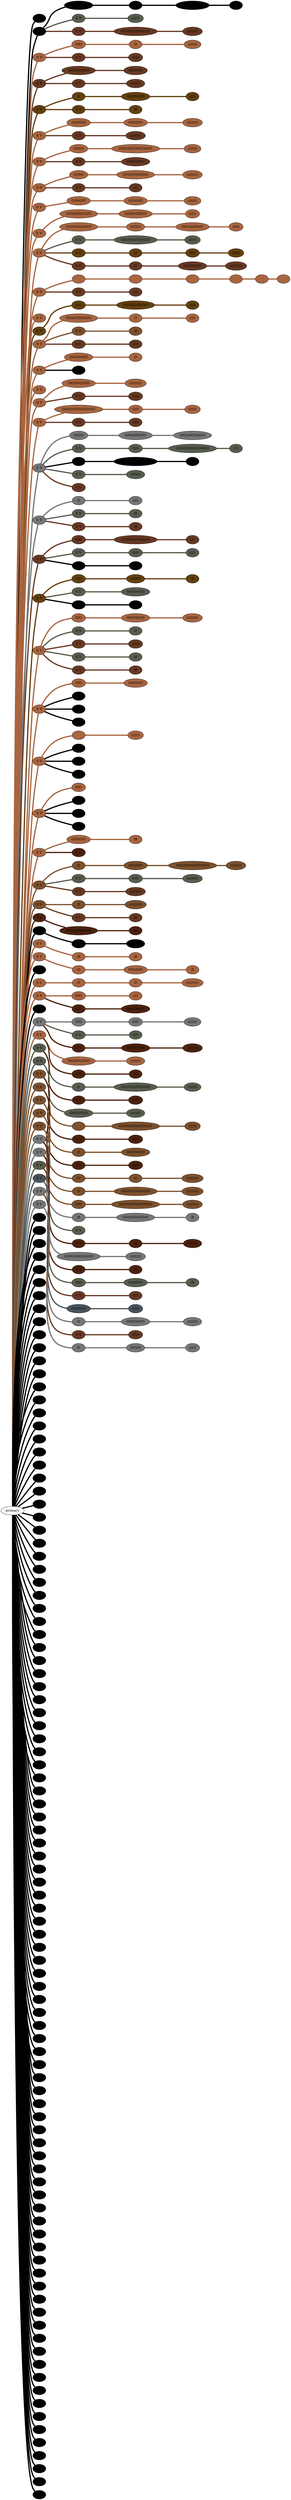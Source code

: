 graph {
 graph [rankdir=LR]
"M1" [qtype="pendant_node", pendant_colors="#000000", pendant_ply="", pendant_attach="", pendant_length="", label=" ", style=filled, fillcolor="#000000"]
"primary" -- "M1" [qtype="pendant_link",penwidth=5,color="#000000"]
"1" [qtype="pendant_node", pendant_colors="#000000", pendant_ply="S", pendant_attach="V", pendant_length="56", label="S V", style=filled, fillcolor="#000000"]
"primary" -- "1" [qtype="pendant_link",penwidth=5,color="#000000"]
"1:0" [qtype="knot_node", knot_value="5", knot_type="S", knot_position="8.5", knot_spin="S", label="O/O/O/O/O", style=filled, fillcolor="#000000"]
"1" -- "1:0" [qtype="knot_link",penwidth=5,color="#000000"]
"1:1" [qtype="knot_node", knot_value="1", knot_type="S", knot_position="17.5", knot_spin="S", label="O", style=filled, fillcolor="#000000"]
"1:0" -- "1:1" [qtype="knot_link",penwidth=5,color="#000000"]
"1:2" [qtype="knot_node", knot_value="6", knot_type="S", knot_position="26.0", knot_spin="S", label="O/O/O/O/O/O", style=filled, fillcolor="#000000"]
"1:1" -- "1:2" [qtype="knot_link",penwidth=5,color="#000000"]
"1:3" [qtype="knot_node", knot_value="1", knot_type="E", knot_position="36.0", knot_spin="S", label="/8", style=filled, fillcolor="#000000"]
"1:2" -- "1:3" [qtype="knot_link",penwidth=5,color="#000000"]
"1s1" [qtype="pendant_node", pendant_colors="#575E4E", pendant_ply="S", pendant_attach="V", pendant_length="45", label="S V", style=filled, fillcolor="#575E4E"]
"1" -- "1s1" [qtype="pendant_link",penwidth=5,color="#575E4E"]
"1s1:0" [qtype="knot_node", knot_value="5", knot_type="L", knot_position="15.5", knot_spin="S", label="(/////)", style=filled, fillcolor="#575E4E"]
"1s1" -- "1s1:0" [qtype="knot_link",penwidth=5,color="#575E4E"]
"1s2" [qtype="pendant_node", pendant_colors="#673923", pendant_ply="S", pendant_attach="V", pendant_length="41", label="S V", style=filled, fillcolor="#673923"]
"1" -- "1s2" [qtype="pendant_link",penwidth=5,color="#673923"]
"1s2:0" [qtype="knot_node", knot_value="8", knot_type="S", knot_position="4.5", knot_spin="S", label="O/O/O/O/O/O/O/O", style=filled, fillcolor="#673923"]
"1s2" -- "1s2:0" [qtype="knot_link",penwidth=5,color="#673923"]
"1s2:1" [qtype="knot_node", knot_value="8", knot_type="L", knot_position="15.5", knot_spin="S", label="(////////)", style=filled, fillcolor="#673923"]
"1s2:0" -- "1s2:1" [qtype="knot_link",penwidth=5,color="#673923"]
"2" [qtype="pendant_node", pendant_colors="#A86540", pendant_ply="S", pendant_attach="V", pendant_length="67", label="S V", style=filled, fillcolor="#A86540"]
"primary" -- "2" [qtype="pendant_link",penwidth=5,color="#A86540"]
"2:0" [qtype="knot_node", knot_value="2", knot_type="S", knot_position="18.0", knot_spin="S", label="O/O", style=filled, fillcolor="#A86540"]
"2" -- "2:0" [qtype="knot_link",penwidth=5,color="#A86540"]
"2:1" [qtype="knot_node", knot_value="1", knot_type="S", knot_position="27.5", knot_spin="S", label="O", style=filled, fillcolor="#A86540"]
"2:0" -- "2:1" [qtype="knot_link",penwidth=5,color="#A86540"]
"2:2" [qtype="knot_node", knot_value="6", knot_type="L", knot_position="37.5", knot_spin="S", label="(//////)", style=filled, fillcolor="#A86540"]
"2:1" -- "2:2" [qtype="knot_link",penwidth=5,color="#A86540"]
"2s1" [qtype="pendant_node", pendant_colors="#673923", pendant_ply="S", pendant_attach="V", pendant_length="51", label="S V", style=filled, fillcolor="#673923"]
"2" -- "2s1" [qtype="pendant_link",penwidth=5,color="#673923"]
"2s1:0" [qtype="knot_node", knot_value="4", knot_type="L", knot_position="15.5", knot_spin="S", label="(////)", style=filled, fillcolor="#673923"]
"2s1" -- "2s1:0" [qtype="knot_link",penwidth=5,color="#673923"]
"3" [qtype="pendant_node", pendant_colors="#673923,#A86540", pendant_ply="S", pendant_attach="R", pendant_length="70", label="S R", style=filled, fillcolor="#673923"]
"primary" -- "3" [qtype="pendant_link",penwidth=5,color="#673923"]
"3:0" [qtype="knot_node", knot_value="6", knot_type="S", knot_position="18.5", knot_spin="S", label="O/O/O/O/O/O", style=filled, fillcolor="#673923"]
"3" -- "3:0" [qtype="knot_link",penwidth=5,color="#673923"]
"3:1" [qtype="knot_node", knot_value="4", knot_type="S", knot_position="28.0", knot_spin="S", label="O/O/O/O", style=filled, fillcolor="#673923"]
"3:0" -- "3:1" [qtype="knot_link",penwidth=5,color="#673923"]
"3s1" [qtype="pendant_node", pendant_colors="#673923", pendant_ply="S", pendant_attach="V", pendant_length="28", label="S V", style=filled, fillcolor="#673923"]
"3" -- "3s1" [qtype="pendant_link",penwidth=5,color="#673923"]
"3s1:0" [qtype="knot_node", knot_value="7", knot_type="L", knot_position="13.5", knot_spin="S", label="(///////)", style=filled, fillcolor="#673923"]
"3s1" -- "3s1:0" [qtype="knot_link",penwidth=5,color="#673923"]
"4" [qtype="pendant_node", pendant_colors="#64400F", pendant_ply="S", pendant_attach="V", pendant_length="56", label="S V", style=filled, fillcolor="#64400F"]
"primary" -- "4" [qtype="pendant_link",penwidth=5,color="#64400F"]
"4:0" [qtype="knot_node", knot_value="1", knot_type="S", knot_position="17.5", knot_spin="S", label="O", style=filled, fillcolor="#64400F"]
"4" -- "4:0" [qtype="knot_link",penwidth=5,color="#64400F"]
"4:1" [qtype="knot_node", knot_value="5", knot_type="S", knot_position="26.5", knot_spin="S", label="O/O/O/O/O", style=filled, fillcolor="#64400F"]
"4:0" -- "4:1" [qtype="knot_link",penwidth=5,color="#64400F"]
"4:2" [qtype="knot_node", knot_value="3", knot_type="L", knot_position="36.0", knot_spin="S", label="(///)", style=filled, fillcolor="#64400F"]
"4:1" -- "4:2" [qtype="knot_link",penwidth=5,color="#64400F"]
"4s1" [qtype="pendant_node", pendant_colors="#64400F", pendant_ply="S", pendant_attach="V", pendant_length="25", label="S V", style=filled, fillcolor="#64400F"]
"4" -- "4s1" [qtype="pendant_link",penwidth=5,color="#64400F"]
"4s1:0" [qtype="knot_node", knot_value="1", knot_type="E", knot_position="16.0", knot_spin="Z", label="\\8", style=filled, fillcolor="#64400F"]
"4s1" -- "4s1:0" [qtype="knot_link",penwidth=5,color="#64400F"]
"5" [qtype="pendant_node", pendant_colors="#A86540", pendant_ply="S", pendant_attach="V", pendant_length="62", label="S V", style=filled, fillcolor="#A86540"]
"primary" -- "5" [qtype="pendant_link",penwidth=5,color="#A86540"]
"5:0" [qtype="knot_node", knot_value="4", knot_type="S", knot_position="18.0", knot_spin="S", label="O/O/O/O", style=filled, fillcolor="#A86540"]
"5" -- "5:0" [qtype="knot_link",penwidth=5,color="#A86540"]
"5:1" [qtype="knot_node", knot_value="4", knot_type="S", knot_position="27.0", knot_spin="S", label="O/O/O/O", style=filled, fillcolor="#A86540"]
"5:0" -- "5:1" [qtype="knot_link",penwidth=5,color="#A86540"]
"5:2" [qtype="knot_node", knot_value="8", knot_type="L", knot_position="38.0", knot_spin="S", label="(////////)", style=filled, fillcolor="#A86540"]
"5:1" -- "5:2" [qtype="knot_link",penwidth=5,color="#A86540"]
"5s1" [qtype="pendant_node", pendant_colors="#673923", pendant_ply="S", pendant_attach="V", pendant_length="29", label="S V", style=filled, fillcolor="#673923"]
"5" -- "5s1" [qtype="pendant_link",penwidth=5,color="#673923"]
"5s1:0" [qtype="knot_node", knot_value="8", knot_type="L", knot_position="15.0", knot_spin="S", label="(////////)", style=filled, fillcolor="#673923"]
"5s1" -- "5s1:0" [qtype="knot_link",penwidth=5,color="#673923"]
"6" [qtype="pendant_node", pendant_colors="#A86540", pendant_ply="S", pendant_attach="V", pendant_length="54", label="S V", style=filled, fillcolor="#A86540"]
"primary" -- "6" [qtype="pendant_link",penwidth=5,color="#A86540"]
"6:0" [qtype="knot_node", knot_value="3", knot_type="S", knot_position="18.0", knot_spin="S", label="O/O/O", style=filled, fillcolor="#A86540"]
"6" -- "6:0" [qtype="knot_link",penwidth=5,color="#A86540"]
"6:1" [qtype="knot_node", knot_value="9", knot_type="S", knot_position="26.0", knot_spin="S", label="O/O/O/O/O/O/O/O/O", style=filled, fillcolor="#A86540"]
"6:0" -- "6:1" [qtype="knot_link",penwidth=5,color="#A86540"]
"6:2" [qtype="knot_node", knot_value="6", knot_type="L", knot_position="37.0", knot_spin="S", label="(//////)", style=filled, fillcolor="#A86540"]
"6:1" -- "6:2" [qtype="knot_link",penwidth=5,color="#A86540"]
"6s1" [qtype="pendant_node", pendant_colors="#673923", pendant_ply="S", pendant_attach="V", pendant_length="33", label="S V", style=filled, fillcolor="#673923"]
"6" -- "6s1" [qtype="pendant_link",penwidth=5,color="#673923"]
"6s1:0" [qtype="knot_node", knot_value="5", knot_type="S", knot_position="14.0", knot_spin="S", label="O/O/O/O/O", style=filled, fillcolor="#673923"]
"6s1" -- "6s1:0" [qtype="knot_link",penwidth=5,color="#673923"]
"7" [qtype="pendant_node", pendant_colors="#A86540", pendant_ply="S", pendant_attach="V", pendant_length="52", label="S V", style=filled, fillcolor="#A86540"]
"primary" -- "7" [qtype="pendant_link",penwidth=5,color="#A86540"]
"7:0" [qtype="knot_node", knot_value="3", knot_type="S", knot_position="18.0", knot_spin="S", label="O/O/O", style=filled, fillcolor="#A86540"]
"7" -- "7:0" [qtype="knot_link",penwidth=5,color="#A86540"]
"7:1" [qtype="knot_node", knot_value="7", knot_type="S", knot_position="26.5", knot_spin="S", label="O/O/O/O/O/O/O", style=filled, fillcolor="#A86540"]
"7:0" -- "7:1" [qtype="knot_link",penwidth=5,color="#A86540"]
"7:2" [qtype="knot_node", knot_value="8", knot_type="L", knot_position="36.0", knot_spin="S", label="(////////)", style=filled, fillcolor="#A86540"]
"7:1" -- "7:2" [qtype="knot_link",penwidth=5,color="#A86540"]
"7s1" [qtype="pendant_node", pendant_colors="#673923", pendant_ply="S", pendant_attach="V", pendant_length="38", label="S V", style=filled, fillcolor="#673923"]
"7" -- "7s1" [qtype="pendant_link",penwidth=5,color="#673923"]
"7s1:0" [qtype="knot_node", knot_value="2", knot_type="L", knot_position="14.5", knot_spin="S", label="(//)", style=filled, fillcolor="#673923"]
"7s1" -- "7s1:0" [qtype="knot_link",penwidth=5,color="#673923"]
"8" [qtype="pendant_node", pendant_colors="#A86540", pendant_ply="S", pendant_attach="V", pendant_length="56", label="S V", style=filled, fillcolor="#A86540"]
"primary" -- "8" [qtype="pendant_link",penwidth=5,color="#A86540"]
"8:0" [qtype="knot_node", knot_value="4", knot_type="S", knot_position="18.0", knot_spin="S", label="O/O/O/O", style=filled, fillcolor="#A86540"]
"8" -- "8:0" [qtype="knot_link",penwidth=5,color="#A86540"]
"8:1" [qtype="knot_node", knot_value="4", knot_type="S", knot_position="27.0", knot_spin="S", label="O/O/O/O", style=filled, fillcolor="#A86540"]
"8:0" -- "8:1" [qtype="knot_link",penwidth=5,color="#A86540"]
"8:2" [qtype="knot_node", knot_value="6", knot_type="L", knot_position="37.5", knot_spin="S", label="(//////)", style=filled, fillcolor="#A86540"]
"8:1" -- "8:2" [qtype="knot_link",penwidth=5,color="#A86540"]
"9" [qtype="pendant_node", pendant_colors="#A86540", pendant_ply="S", pendant_attach="V", pendant_length="53", label="S V", style=filled, fillcolor="#A86540"]
"primary" -- "9" [qtype="pendant_link",penwidth=5,color="#A86540"]
"9:0" [qtype="knot_node", knot_value="7", knot_type="S", knot_position="18.0", knot_spin="S", label="O/O/O/O/O/O/O", style=filled, fillcolor="#A86540"]
"9" -- "9:0" [qtype="knot_link",penwidth=5,color="#A86540"]
"9:1" [qtype="knot_node", knot_value="6", knot_type="S", knot_position="27.0", knot_spin="S", label="O/O/O/O/O/O", style=filled, fillcolor="#A86540"]
"9:0" -- "9:1" [qtype="knot_link",penwidth=5,color="#A86540"]
"9:2" [qtype="knot_node", knot_value="4", knot_type="L", knot_position="37.5", knot_spin="S", label="(////)", style=filled, fillcolor="#A86540"]
"9:1" -- "9:2" [qtype="knot_link",penwidth=5,color="#A86540"]
"10" [qtype="pendant_node", pendant_colors="#A86540", pendant_ply="S", pendant_attach="V", pendant_length="39", label="S V", style=filled, fillcolor="#A86540"]
"primary" -- "10" [qtype="pendant_link",penwidth=5,color="#A86540"]
"10:0" [qtype="knot_node", knot_value="7", knot_type="S", knot_position="7.0", knot_spin="S", label="O/O/O/O/O/O/O", style=filled, fillcolor="#A86540"]
"10" -- "10:0" [qtype="knot_link",penwidth=5,color="#A86540"]
"10:1" [qtype="knot_node", knot_value="3", knot_type="S", knot_position="17.0", knot_spin="S", label="O/O/O", style=filled, fillcolor="#A86540"]
"10:0" -- "10:1" [qtype="knot_link",penwidth=5,color="#A86540"]
"10:2" [qtype="knot_node", knot_value="6", knot_type="S", knot_position="24.0", knot_spin="S", label="O/O/O/O/O/O", style=filled, fillcolor="#A86540"]
"10:1" -- "10:2" [qtype="knot_link",penwidth=5,color="#A86540"]
"10:3" [qtype="knot_node", knot_value="4", knot_type="L", knot_position="33.0", knot_spin="S", label="(////)", style=filled, fillcolor="#A86540"]
"10:2" -- "10:3" [qtype="knot_link",penwidth=5,color="#A86540"]
"10s1" [qtype="pendant_node", pendant_colors="#575E4E,#7D512D", pendant_ply="S", pendant_attach="U", pendant_length="32", label="S U", style=filled, fillcolor="#575E4E"]
"10" -- "10s1" [qtype="pendant_link",penwidth=5,color="#575E4E"]
"10s1:0" [qtype="knot_node", knot_value="8", knot_type="S", knot_position="12.0", knot_spin="S", label="O/O/O/O/O/O/O/O", style=filled, fillcolor="#575E4E"]
"10s1" -- "10s1:0" [qtype="knot_link",penwidth=5,color="#575E4E"]
"10s1:1" [qtype="knot_node", knot_value="5", knot_type="L", knot_position="21.5", knot_spin="S", label="(/////)", style=filled, fillcolor="#575E4E"]
"10s1:0" -- "10s1:1" [qtype="knot_link",penwidth=5,color="#575E4E"]
"10s2" [qtype="pendant_node", pendant_colors="#64400F", pendant_ply="S", pendant_attach="U", pendant_length="46", label="S U", style=filled, fillcolor="#64400F"]
"10" -- "10s2" [qtype="pendant_link",penwidth=5,color="#64400F"]
"10s2:0" [qtype="knot_node", knot_value="1", knot_type="S", knot_position="6.0", knot_spin="S", label="O", style=filled, fillcolor="#64400F"]
"10s2" -- "10s2:0" [qtype="knot_link",penwidth=5,color="#64400F"]
"10s2:1" [qtype="knot_node", knot_value="2", knot_type="S", knot_position="13.5", knot_spin="S", label="O/O", style=filled, fillcolor="#64400F"]
"10s2:0" -- "10s2:1" [qtype="knot_link",penwidth=5,color="#64400F"]
"10s2:2" [qtype="knot_node", knot_value="5", knot_type="L", knot_position="22.5", knot_spin="S", label="(/////)", style=filled, fillcolor="#64400F"]
"10s2:1" -- "10s2:2" [qtype="knot_link",penwidth=5,color="#64400F"]
"10s3" [qtype="pendant_node", pendant_colors="#673923", pendant_ply="S", pendant_attach="U", pendant_length="42", label="S U", style=filled, fillcolor="#673923"]
"10" -- "10s3" [qtype="pendant_link",penwidth=5,color="#673923"]
"10s3:0" [qtype="knot_node", knot_value="1", knot_type="S", knot_position="5.0", knot_spin="S", label="O", style=filled, fillcolor="#673923"]
"10s3" -- "10s3:0" [qtype="knot_link",penwidth=5,color="#673923"]
"10s3:1" [qtype="knot_node", knot_value="5", knot_type="S", knot_position="13.0", knot_spin="S", label="O/O/O/O/O", style=filled, fillcolor="#673923"]
"10s3:0" -- "10s3:1" [qtype="knot_link",penwidth=5,color="#673923"]
"10s3:2" [qtype="knot_node", knot_value="9", knot_type="L", knot_position="22.0", knot_spin="S", label="(/////////)", style=filled, fillcolor="#673923"]
"10s3:1" -- "10s3:2" [qtype="knot_link",penwidth=5,color="#673923"]
"11" [qtype="pendant_node", pendant_colors="#A86540", pendant_ply="S", pendant_attach="V", pendant_length="77", label="S V", style=filled, fillcolor="#A86540"]
"primary" -- "11" [qtype="pendant_link",penwidth=5,color="#A86540"]
"11:0" [qtype="knot_node", knot_value="1", knot_type="YPE?", knot_position="0", knot_spin="N", label="", style=filled, fillcolor="#A86540"]
"11" -- "11:0" [qtype="knot_link",penwidth=5,color="#A86540"]
"11:1" [qtype="knot_node", knot_value="1", knot_type="IR", knot_position="0", knot_spin="DIR", label="", style=filled, fillcolor="#A86540"]
"11:0" -- "11:1" [qtype="knot_link",penwidth=5,color="#A86540"]
"11:2" [qtype="knot_node", knot_value="1", knot_type="YPE?", knot_position="0", knot_spin="N", label="", style=filled, fillcolor="#A86540"]
"11:1" -- "11:2" [qtype="knot_link",penwidth=5,color="#A86540"]
"11:3" [qtype="knot_node", knot_value="1", knot_type="IR", knot_position="0", knot_spin="DIR", label="", style=filled, fillcolor="#A86540"]
"11:2" -- "11:3" [qtype="knot_link",penwidth=5,color="#A86540"]
"11:4" [qtype="knot_node", knot_value="1", knot_type="YPE?", knot_position="0", knot_spin="N", label="", style=filled, fillcolor="#A86540"]
"11:3" -- "11:4" [qtype="knot_link",penwidth=5,color="#A86540"]
"11:5" [qtype="knot_node", knot_value="1", knot_type="IR", knot_position="0", knot_spin="DIR", label="", style=filled, fillcolor="#A86540"]
"11:4" -- "11:5" [qtype="knot_link",penwidth=5,color="#A86540"]
"11s1" [qtype="pendant_node", pendant_colors="#673923", pendant_ply="S", pendant_attach="V", pendant_length="39", label="S V", style=filled, fillcolor="#673923"]
"11" -- "11s1" [qtype="pendant_link",penwidth=5,color="#673923"]
"11s1:0" [qtype="knot_node", knot_value="2", knot_type="L", knot_position="13.0", knot_spin="S", label="(//)", style=filled, fillcolor="#673923"]
"11s1" -- "11s1:0" [qtype="knot_link",penwidth=5,color="#673923"]
"12" [qtype="pendant_node", pendant_colors="#A86540,#673923", pendant_ply="S", pendant_attach="V", pendant_length="12", label="S V", style=filled, fillcolor="#A86540"]
"primary" -- "12" [qtype="pendant_link",penwidth=5,color="#A86540"]
"13" [qtype="pendant_node", pendant_colors="#64400F", pendant_ply="S", pendant_attach="V", pendant_length="53", label="S V", style=filled, fillcolor="#64400F"]
"primary" -- "13" [qtype="pendant_link",penwidth=5,color="#64400F"]
"13:0" [qtype="knot_node", knot_value="2", knot_type="S", knot_position="18.5", knot_spin="S", label="O/O", style=filled, fillcolor="#64400F"]
"13" -- "13:0" [qtype="knot_link",penwidth=5,color="#64400F"]
"13:1" [qtype="knot_node", knot_value="7", knot_type="S", knot_position="26.5", knot_spin="S", label="O/O/O/O/O/O/O", style=filled, fillcolor="#64400F"]
"13:0" -- "13:1" [qtype="knot_link",penwidth=5,color="#64400F"]
"13:2" [qtype="knot_node", knot_value="3", knot_type="L", knot_position="35.0", knot_spin="S", label="(///)", style=filled, fillcolor="#64400F"]
"13:1" -- "13:2" [qtype="knot_link",penwidth=5,color="#64400F"]
"14" [qtype="pendant_node", pendant_colors="#A86540", pendant_ply="S", pendant_attach="V", pendant_length="66", label="S V", style=filled, fillcolor="#A86540"]
"primary" -- "14" [qtype="pendant_link",penwidth=5,color="#A86540"]
"14:0" [qtype="knot_node", knot_value="7", knot_type="S", knot_position="18.5", knot_spin="S", label="O/O/O/O/O/O/O", style=filled, fillcolor="#A86540"]
"14" -- "14:0" [qtype="knot_link",penwidth=5,color="#A86540"]
"14:1" [qtype="knot_node", knot_value="1", knot_type="S", knot_position="27.5", knot_spin="S", label="O", style=filled, fillcolor="#A86540"]
"14:0" -- "14:1" [qtype="knot_link",penwidth=5,color="#A86540"]
"14:2" [qtype="knot_node", knot_value="3", knot_type="L", knot_position="33.0", knot_spin="S", label="(///)", style=filled, fillcolor="#A86540"]
"14:1" -- "14:2" [qtype="knot_link",penwidth=5,color="#A86540"]
"14s1" [qtype="pendant_node", pendant_colors="#7D512D,#575E4E", pendant_ply="S", pendant_attach="U", pendant_length="35", label="S U", style=filled, fillcolor="#7D512D"]
"14" -- "14s1" [qtype="pendant_link",penwidth=5,color="#7D512D"]
"14s1:0" [qtype="knot_node", knot_value="1", knot_type="E", knot_position="130.0", knot_spin="Z", label="\\8", style=filled, fillcolor="#7D512D"]
"14s1" -- "14s1:0" [qtype="knot_link",penwidth=5,color="#7D512D"]
"14s2" [qtype="pendant_node", pendant_colors="#673923", pendant_ply="S", pendant_attach="U", pendant_length="35", label="S U", style=filled, fillcolor="#673923"]
"14" -- "14s2" [qtype="pendant_link",penwidth=5,color="#673923"]
"14s2:0" [qtype="knot_node", knot_value="3", knot_type="L", knot_position="12.5", knot_spin="S", label="(///)", style=filled, fillcolor="#673923"]
"14s2" -- "14s2:0" [qtype="knot_link",penwidth=5,color="#673923"]
"15" [qtype="pendant_node", pendant_colors="#A86540", pendant_ply="S", pendant_attach="V", pendant_length="71", label="S V", style=filled, fillcolor="#A86540"]
"primary" -- "15" [qtype="pendant_link",penwidth=5,color="#A86540"]
"15:0" [qtype="knot_node", knot_value="5", knot_type="S", knot_position="18.5", knot_spin="S", label="O/O/O/O/O", style=filled, fillcolor="#A86540"]
"15" -- "15:0" [qtype="knot_link",penwidth=5,color="#A86540"]
"15:1" [qtype="knot_node", knot_value="1", knot_type="S", knot_position="28.0", knot_spin="S", label="O", style=filled, fillcolor="#A86540"]
"15:0" -- "15:1" [qtype="knot_link",penwidth=5,color="#A86540"]
"15s1" [qtype="pendant_node", pendant_colors="#000000", pendant_ply="", pendant_attach="", pendant_length="", label=" ", style=filled, fillcolor="#000000"]
"15" -- "15s1" [qtype="pendant_link",penwidth=5,color="#000000"]
"16" [qtype="pendant_node", pendant_colors="#A86540", pendant_ply="S", pendant_attach="V", pendant_length="14", label="S V", style=filled, fillcolor="#A86540"]
"primary" -- "16" [qtype="pendant_link",penwidth=5,color="#A86540"]
"17" [qtype="pendant_node", pendant_colors="#A86540", pendant_ply="S", pendant_attach="V", pendant_length="60", label="S V", style=filled, fillcolor="#A86540"]
"primary" -- "17" [qtype="pendant_link",penwidth=5,color="#A86540"]
"17:0" [qtype="knot_node", knot_value="6", knot_type="S", knot_position="18.5", knot_spin="S", label="O/O/O/O/O/O", style=filled, fillcolor="#A86540"]
"17" -- "17:0" [qtype="knot_link",penwidth=5,color="#A86540"]
"17:1" [qtype="knot_node", knot_value="9", knot_type="L", knot_position="34.5", knot_spin="S", label="(/////////)", style=filled, fillcolor="#A86540"]
"17:0" -- "17:1" [qtype="knot_link",penwidth=5,color="#A86540"]
"17s1" [qtype="pendant_node", pendant_colors="#673923", pendant_ply="S", pendant_attach="U", pendant_length="68", label="S U", style=filled, fillcolor="#673923"]
"17" -- "17s1" [qtype="pendant_link",penwidth=5,color="#673923"]
"17s1:0" [qtype="knot_node", knot_value="4", knot_type="L", knot_position="11.5", knot_spin="S", label="(////)", style=filled, fillcolor="#673923"]
"17s1" -- "17s1:0" [qtype="knot_link",penwidth=5,color="#673923"]
"18" [qtype="pendant_node", pendant_colors="#A86540", pendant_ply="S", pendant_attach="V", pendant_length="55", label="S V", style=filled, fillcolor="#A86540"]
"primary" -- "18" [qtype="pendant_link",penwidth=5,color="#A86540"]
"18:0" [qtype="knot_node", knot_value="9", knot_type="S", knot_position="18.0", knot_spin="S", label="O/O/O/O/O/O/O/O/O", style=filled, fillcolor="#A86540"]
"18" -- "18:0" [qtype="knot_link",penwidth=5,color="#A86540"]
"18:1" [qtype="knot_node", knot_value="2", knot_type="S", knot_position="26.5", knot_spin="S", label="O/O", style=filled, fillcolor="#A86540"]
"18:0" -- "18:1" [qtype="knot_link",penwidth=5,color="#A86540"]
"18:2" [qtype="knot_node", knot_value="5", knot_type="L", knot_position="35.5", knot_spin="S", label="(/////)", style=filled, fillcolor="#A86540"]
"18:1" -- "18:2" [qtype="knot_link",penwidth=5,color="#A86540"]
"18s1" [qtype="pendant_node", pendant_colors="#673923", pendant_ply="S", pendant_attach="V", pendant_length="63", label="S V", style=filled, fillcolor="#673923"]
"18" -- "18s1" [qtype="pendant_link",penwidth=5,color="#673923"]
"18s1:0" [qtype="knot_node", knot_value="3", knot_type="L", knot_position="12.5", knot_spin="S", label="(///)", style=filled, fillcolor="#673923"]
"18s1" -- "18s1:0" [qtype="knot_link",penwidth=5,color="#673923"]
"19" [qtype="pendant_node", pendant_colors="#777777", pendant_ply="S", pendant_attach="V", pendant_length="59", label="S V", style=filled, fillcolor="#777777"]
"primary" -- "19" [qtype="pendant_link",penwidth=5,color="#777777"]
"19:0" [qtype="knot_node", knot_value="3", knot_type="S", knot_position="8.5", knot_spin="S", label="O/O/O", style=filled, fillcolor="#777777"]
"19" -- "19:0" [qtype="knot_link",penwidth=5,color="#777777"]
"19:1" [qtype="knot_node", knot_value="6", knot_type="S", knot_position="17.0", knot_spin="S", label="O/O/O/O/O/O", style=filled, fillcolor="#777777"]
"19:0" -- "19:1" [qtype="knot_link",penwidth=5,color="#777777"]
"19:2" [qtype="knot_node", knot_value="7", knot_type="S", knot_position="26.0", knot_spin="S", label="O/O/O/O/O/O/O", style=filled, fillcolor="#777777"]
"19:1" -- "19:2" [qtype="knot_link",penwidth=5,color="#777777"]
"19s1" [qtype="pendant_node", pendant_colors="#575E4E,#7D512D", pendant_ply="S", pendant_attach="V", pendant_length="41", label="S V", style=filled, fillcolor="#575E4E"]
"19" -- "19s1" [qtype="pendant_link",penwidth=5,color="#575E4E"]
"19s1:0" [qtype="knot_node", knot_value="2", knot_type="S", knot_position="4.0", knot_spin="S", label="O/O", style=filled, fillcolor="#575E4E"]
"19s1" -- "19s1:0" [qtype="knot_link",penwidth=5,color="#575E4E"]
"19s1:1" [qtype="knot_node", knot_value="9", knot_type="S", knot_position="12.0", knot_spin="S", label="O/O/O/O/O/O/O/O/O", style=filled, fillcolor="#575E4E"]
"19s1:0" -- "19s1:1" [qtype="knot_link",penwidth=5,color="#575E4E"]
"19s1:2" [qtype="knot_node", knot_value="2", knot_type="L", knot_position="20.0", knot_spin="S", label="(//)", style=filled, fillcolor="#575E4E"]
"19s1:1" -- "19s1:2" [qtype="knot_link",penwidth=5,color="#575E4E"]
"19s2" [qtype="pendant_node", pendant_colors="#000000", pendant_ply="S", pendant_attach="V", pendant_length="29", label="S V", style=filled, fillcolor="#000000"]
"19" -- "19s2" [qtype="pendant_link",penwidth=5,color="#000000"]
"19s2:0" [qtype="knot_node", knot_value="8", knot_type="S", knot_position="4.0", knot_spin="S", label="O/O/O/O/O/O/O/O", style=filled, fillcolor="#000000"]
"19s2" -- "19s2:0" [qtype="knot_link",penwidth=5,color="#000000"]
"19s2:1" [qtype="knot_node", knot_value="3", knot_type="L", knot_position="12.5", knot_spin="S", label="(///)", style=filled, fillcolor="#000000"]
"19s2:0" -- "19s2:1" [qtype="knot_link",penwidth=5,color="#000000"]
"19s3" [qtype="pendant_node", pendant_colors="#575E4E", pendant_ply="S", pendant_attach="V", pendant_length="33", label="S V", style=filled, fillcolor="#575E4E"]
"19" -- "19s3" [qtype="pendant_link",penwidth=5,color="#575E4E"]
"19s3:0" [qtype="knot_node", knot_value="3", knot_type="S", knot_position="4.5", knot_spin="S", label="O/O/O", style=filled, fillcolor="#575E4E"]
"19s3" -- "19s3:0" [qtype="knot_link",penwidth=5,color="#575E4E"]
"19s4" [qtype="pendant_node", pendant_colors="#673923", pendant_ply="S", pendant_attach="U", pendant_length="1", label="S U", style=filled, fillcolor="#673923"]
"19" -- "19s4" [qtype="pendant_link",penwidth=5,color="#673923"]
"20" [qtype="pendant_node", pendant_colors="#777777", pendant_ply="S", pendant_attach="V", pendant_length="69", label="S V", style=filled, fillcolor="#777777"]
"primary" -- "20" [qtype="pendant_link",penwidth=5,color="#777777"]
"20:0" [qtype="knot_node", knot_value="1", knot_type="S", knot_position="17.5", knot_spin="S", label="O", style=filled, fillcolor="#777777"]
"20" -- "20:0" [qtype="knot_link",penwidth=5,color="#777777"]
"20:1" [qtype="knot_node", knot_value="3", knot_type="L", knot_position="35.0", knot_spin="S", label="(///)", style=filled, fillcolor="#777777"]
"20:0" -- "20:1" [qtype="knot_link",penwidth=5,color="#777777"]
"20s1" [qtype="pendant_node", pendant_colors="#575E4E", pendant_ply="S", pendant_attach="V", pendant_length="25", label="S V", style=filled, fillcolor="#575E4E"]
"20" -- "20s1" [qtype="pendant_link",penwidth=5,color="#575E4E"]
"20s1:0" [qtype="knot_node", knot_value="1", knot_type="E", knot_position="11.5", knot_spin="Z", label="\\8", style=filled, fillcolor="#575E4E"]
"20s1" -- "20s1:0" [qtype="knot_link",penwidth=5,color="#575E4E"]
"20s2" [qtype="pendant_node", pendant_colors="#673923", pendant_ply="S", pendant_attach="V", pendant_length="43", label="S V", style=filled, fillcolor="#673923"]
"20" -- "20s2" [qtype="pendant_link",penwidth=5,color="#673923"]
"20s2:0" [qtype="knot_node", knot_value="1", knot_type="E", knot_position="12.0", knot_spin="Z", label="\\8", style=filled, fillcolor="#673923"]
"20s2" -- "20s2:0" [qtype="knot_link",penwidth=5,color="#673923"]
"21" [qtype="pendant_node", pendant_colors="#673923,#A86540", pendant_ply="S", pendant_attach="V", pendant_length="62", label="S V", style=filled, fillcolor="#673923"]
"primary" -- "21" [qtype="pendant_link",penwidth=5,color="#673923"]
"21:0" [qtype="knot_node", knot_value="2", knot_type="S", knot_position="20.0", knot_spin="S", label="O/O", style=filled, fillcolor="#673923"]
"21" -- "21:0" [qtype="knot_link",penwidth=5,color="#673923"]
"21:1" [qtype="knot_node", knot_value="8", knot_type="S", knot_position="29.0", knot_spin="S", label="O/O/O/O/O/O/O/O", style=filled, fillcolor="#673923"]
"21:0" -- "21:1" [qtype="knot_link",penwidth=5,color="#673923"]
"21:2" [qtype="knot_node", knot_value="2", knot_type="L", knot_position="37.5", knot_spin="S", label="(//)", style=filled, fillcolor="#673923"]
"21:1" -- "21:2" [qtype="knot_link",penwidth=5,color="#673923"]
"21s1" [qtype="pendant_node", pendant_colors="#575E4E,#777777", pendant_ply="S", pendant_attach="V", pendant_length="52", label="S V", style=filled, fillcolor="#575E4E"]
"21" -- "21s1" [qtype="pendant_link",penwidth=5,color="#575E4E"]
"21s1:0" [qtype="knot_node", knot_value="2", knot_type="S", knot_position="3.5", knot_spin="S", label="O/O", style=filled, fillcolor="#575E4E"]
"21s1" -- "21s1:0" [qtype="knot_link",penwidth=5,color="#575E4E"]
"21s1:1" [qtype="knot_node", knot_value="3", knot_type="L", knot_position="15.0", knot_spin="S", label="(///)", style=filled, fillcolor="#575E4E"]
"21s1:0" -- "21s1:1" [qtype="knot_link",penwidth=5,color="#575E4E"]
"21s2" [qtype="pendant_node", pendant_colors="#000000", pendant_ply="S", pendant_attach="V", pendant_length="40", label="S V", style=filled, fillcolor="#000000"]
"21" -- "21s2" [qtype="pendant_link",penwidth=5,color="#000000"]
"21s2:0" [qtype="knot_node", knot_value="1", knot_type="E", knot_position="11.5", knot_spin="Z", label="\\8", style=filled, fillcolor="#000000"]
"21s2" -- "21s2:0" [qtype="knot_link",penwidth=5,color="#000000"]
"22" [qtype="pendant_node", pendant_colors="#64400F", pendant_ply="S", pendant_attach="V", pendant_length="59", label="S V", style=filled, fillcolor="#64400F"]
"primary" -- "22" [qtype="pendant_link",penwidth=5,color="#64400F"]
"22:0" [qtype="knot_node", knot_value="2", knot_type="S", knot_position="18.0", knot_spin="S", label="O/O", style=filled, fillcolor="#64400F"]
"22" -- "22:0" [qtype="knot_link",penwidth=5,color="#64400F"]
"22:1" [qtype="knot_node", knot_value="3", knot_type="S", knot_position="27.0", knot_spin="S", label="O/O/O", style=filled, fillcolor="#64400F"]
"22:0" -- "22:1" [qtype="knot_link",penwidth=5,color="#64400F"]
"22:2" [qtype="knot_node", knot_value="1", knot_type="E", knot_position="35.0", knot_spin="Z", label="\\8", style=filled, fillcolor="#64400F"]
"22:1" -- "22:2" [qtype="knot_link",penwidth=5,color="#64400F"]
"22s1" [qtype="pendant_node", pendant_colors="#575E4E,#7D512D", pendant_ply="S", pendant_attach="U", pendant_length="36", label="S U", style=filled, fillcolor="#575E4E"]
"22" -- "22s1" [qtype="pendant_link",penwidth=5,color="#575E4E"]
"22s1:0" [qtype="knot_node", knot_value="5", knot_type="S", knot_position="3.0", knot_spin="S", label="O/O/O/O/O", style=filled, fillcolor="#575E4E"]
"22s1" -- "22s1:0" [qtype="knot_link",penwidth=5,color="#575E4E"]
"22s2" [qtype="pendant_node", pendant_colors="#000000", pendant_ply="S", pendant_attach="U", pendant_length="40", label="S U", style=filled, fillcolor="#000000"]
"22" -- "22s2" [qtype="pendant_link",penwidth=5,color="#000000"]
"22s2:0" [qtype="knot_node", knot_value="3", knot_type="L", knot_position="13.0", knot_spin="S", label="(///)", style=filled, fillcolor="#000000"]
"22s2" -- "22s2:0" [qtype="knot_link",penwidth=5,color="#000000"]
"23" [qtype="pendant_node", pendant_colors="#A86540", pendant_ply="S", pendant_attach="V", pendant_length="51", label="S V", style=filled, fillcolor="#A86540"]
"primary" -- "23" [qtype="pendant_link",penwidth=5,color="#A86540"]
"23:0" [qtype="knot_node", knot_value="2", knot_type="S", knot_position="18.0", knot_spin="S", label="O/O", style=filled, fillcolor="#A86540"]
"23" -- "23:0" [qtype="knot_link",penwidth=5,color="#A86540"]
"23:1" [qtype="knot_node", knot_value="5", knot_type="S", knot_position="27.0", knot_spin="S", label="O/O/O/O/O", style=filled, fillcolor="#A86540"]
"23:0" -- "23:1" [qtype="knot_link",penwidth=5,color="#A86540"]
"23:2" [qtype="knot_node", knot_value="8", knot_type="L", knot_position="35.0", knot_spin="S", label="(////////)", style=filled, fillcolor="#A86540"]
"23:1" -- "23:2" [qtype="knot_link",penwidth=5,color="#A86540"]
"23s1" [qtype="pendant_node", pendant_colors="#575E4E,#7D512D", pendant_ply="S", pendant_attach="V", pendant_length="44", label="S V", style=filled, fillcolor="#575E4E"]
"23" -- "23s1" [qtype="pendant_link",penwidth=5,color="#575E4E"]
"23s1:0" [qtype="knot_node", knot_value="1", knot_type="S", knot_position="45.0", knot_spin="S", label="O", style=filled, fillcolor="#575E4E"]
"23s1" -- "23s1:0" [qtype="knot_link",penwidth=5,color="#575E4E"]
"23s2" [qtype="pendant_node", pendant_colors="#673923,#777777", pendant_ply="S", pendant_attach="V", pendant_length="38", label="S V", style=filled, fillcolor="#673923"]
"23" -- "23s2" [qtype="pendant_link",penwidth=5,color="#673923"]
"23s2:0" [qtype="knot_node", knot_value="4", knot_type="L", knot_position="13.5", knot_spin="S", label="(////)", style=filled, fillcolor="#673923"]
"23s2" -- "23s2:0" [qtype="knot_link",penwidth=5,color="#673923"]
"23s3" [qtype="pendant_node", pendant_colors="#575E4E", pendant_ply="S", pendant_attach="V", pendant_length="26", label="S V", style=filled, fillcolor="#575E4E"]
"23" -- "23s3" [qtype="pendant_link",penwidth=5,color="#575E4E"]
"23s3:0" [qtype="knot_node", knot_value="1", knot_type="E", knot_position="12.5", knot_spin="Z", label="\\8", style=filled, fillcolor="#575E4E"]
"23s3" -- "23s3:0" [qtype="knot_link",penwidth=5,color="#575E4E"]
"23s4" [qtype="pendant_node", pendant_colors="#673923", pendant_ply="S", pendant_attach="V", pendant_length="46", label="S V", style=filled, fillcolor="#673923"]
"23" -- "23s4" [qtype="pendant_link",penwidth=5,color="#673923"]
"23s4:0" [qtype="knot_node", knot_value="1", knot_type="E", knot_position="13.0", knot_spin="Z", label="\\8", style=filled, fillcolor="#673923"]
"23s4" -- "23s4:0" [qtype="knot_link",penwidth=5,color="#673923"]
"24" [qtype="pendant_node", pendant_colors="#A86540", pendant_ply="S", pendant_attach="V", pendant_length="62", label="S V", style=filled, fillcolor="#A86540"]
"primary" -- "24" [qtype="pendant_link",penwidth=5,color="#A86540"]
"24:0" [qtype="knot_node", knot_value="2", knot_type="S", knot_position="18.5", knot_spin="S", label="O/O", style=filled, fillcolor="#A86540"]
"24" -- "24:0" [qtype="knot_link",penwidth=5,color="#A86540"]
"24:1" [qtype="knot_node", knot_value="4", knot_type="S", knot_position="26.5", knot_spin="S", label="O/O/O/O", style=filled, fillcolor="#A86540"]
"24:0" -- "24:1" [qtype="knot_link",penwidth=5,color="#A86540"]
"24s1" [qtype="pendant_node", pendant_colors="#000000", pendant_ply="", pendant_attach="", pendant_length="", label=" ", style=filled, fillcolor="#000000"]
"24" -- "24s1" [qtype="pendant_link",penwidth=5,color="#000000"]
"24s2" [qtype="pendant_node", pendant_colors="#000000", pendant_ply="", pendant_attach="", pendant_length="", label=" ", style=filled, fillcolor="#000000"]
"24" -- "24s2" [qtype="pendant_link",penwidth=5,color="#000000"]
"24s3" [qtype="pendant_node", pendant_colors="#000000", pendant_ply="", pendant_attach="", pendant_length="", label=" ", style=filled, fillcolor="#000000"]
"24" -- "24s3" [qtype="pendant_link",penwidth=5,color="#000000"]
"25" [qtype="pendant_node", pendant_colors="#A86540", pendant_ply="S", pendant_attach="V", pendant_length="67", label="S V", style=filled, fillcolor="#A86540"]
"primary" -- "25" [qtype="pendant_link",penwidth=5,color="#A86540"]
"25:0" [qtype="knot_node", knot_value="1", knot_type="URNS?L", knot_position="0", knot_spin="S", label="", style=filled, fillcolor="#A86540"]
"25" -- "25:0" [qtype="knot_link",penwidth=5,color="#A86540"]
"25:1" [qtype="knot_node", knot_value="5", knot_type="L", knot_position="36.0", knot_spin="S", label="(/////)", style=filled, fillcolor="#A86540"]
"25:0" -- "25:1" [qtype="knot_link",penwidth=5,color="#A86540"]
"25s1" [qtype="pendant_node", pendant_colors="#000000", pendant_ply="", pendant_attach="", pendant_length="", label=" ", style=filled, fillcolor="#000000"]
"25" -- "25s1" [qtype="pendant_link",penwidth=5,color="#000000"]
"25s2" [qtype="pendant_node", pendant_colors="#000000", pendant_ply="", pendant_attach="", pendant_length="", label=" ", style=filled, fillcolor="#000000"]
"25" -- "25s2" [qtype="pendant_link",penwidth=5,color="#000000"]
"25s3" [qtype="pendant_node", pendant_colors="#000000", pendant_ply="", pendant_attach="", pendant_length="", label=" ", style=filled, fillcolor="#000000"]
"25" -- "25s3" [qtype="pendant_link",penwidth=5,color="#000000"]
"26" [qtype="pendant_node", pendant_colors="#A86540", pendant_ply="S", pendant_attach="V", pendant_length="74", label="S V", style=filled, fillcolor="#A86540"]
"primary" -- "26" [qtype="pendant_link",penwidth=5,color="#A86540"]
"26:0" [qtype="knot_node", knot_value="2", knot_type="S", knot_position="18.0", knot_spin="S", label="O/O", style=filled, fillcolor="#A86540"]
"26" -- "26:0" [qtype="knot_link",penwidth=5,color="#A86540"]
"26s1" [qtype="pendant_node", pendant_colors="#000000", pendant_ply="", pendant_attach="", pendant_length="", label=" ", style=filled, fillcolor="#000000"]
"26" -- "26s1" [qtype="pendant_link",penwidth=5,color="#000000"]
"26s2" [qtype="pendant_node", pendant_colors="#000000", pendant_ply="", pendant_attach="", pendant_length="", label=" ", style=filled, fillcolor="#000000"]
"26" -- "26s2" [qtype="pendant_link",penwidth=5,color="#000000"]
"26s3" [qtype="pendant_node", pendant_colors="#000000", pendant_ply="", pendant_attach="", pendant_length="", label=" ", style=filled, fillcolor="#000000"]
"26" -- "26s3" [qtype="pendant_link",penwidth=5,color="#000000"]
"27" [qtype="pendant_node", pendant_colors="#A86540", pendant_ply="S", pendant_attach="V", pendant_length="71", label="S V", style=filled, fillcolor="#A86540"]
"primary" -- "27" [qtype="pendant_link",penwidth=5,color="#A86540"]
"27:0" [qtype="knot_node", knot_value="4", knot_type="S", knot_position="18.0", knot_spin="S", label="O/O/O/O", style=filled, fillcolor="#A86540"]
"27" -- "27:0" [qtype="knot_link",penwidth=5,color="#A86540"]
"27:1" [qtype="knot_node", knot_value="1", knot_type="E", knot_position="35.0", knot_spin="Z", label="\\8", style=filled, fillcolor="#A86540"]
"27:0" -- "27:1" [qtype="knot_link",penwidth=5,color="#A86540"]
"27s1" [qtype="pendant_node", pendant_colors="#4D220E", pendant_ply="S", pendant_attach="U", pendant_length="7", label="S U", style=filled, fillcolor="#4D220E"]
"27" -- "27s1" [qtype="pendant_link",penwidth=5,color="#4D220E"]
"28" [qtype="pendant_node", pendant_colors="#7D512D", pendant_ply="S", pendant_attach="V", pendant_length="48", label="S V", style=filled, fillcolor="#7D512D"]
"primary" -- "28" [qtype="pendant_link",penwidth=5,color="#7D512D"]
"28:0" [qtype="knot_node", knot_value="1", knot_type="S", knot_position="8.0", knot_spin="S", label="O", style=filled, fillcolor="#7D512D"]
"28" -- "28:0" [qtype="knot_link",penwidth=5,color="#7D512D"]
"28:1" [qtype="knot_node", knot_value="4", knot_type="S", knot_position="16.5", knot_spin="S", label="O/O/O/O", style=filled, fillcolor="#7D512D"]
"28:0" -- "28:1" [qtype="knot_link",penwidth=5,color="#7D512D"]
"28:2" [qtype="knot_node", knot_value="9", knot_type="S", knot_position="25.0", knot_spin="S", label="O/O/O/O/O/O/O/O/O", style=filled, fillcolor="#7D512D"]
"28:1" -- "28:2" [qtype="knot_link",penwidth=5,color="#7D512D"]
"28:3" [qtype="knot_node", knot_value="8", knot_type="L", knot_position="35.0", knot_spin="S", label="(////////)", style=filled, fillcolor="#7D512D"]
"28:2" -- "28:3" [qtype="knot_link",penwidth=5,color="#7D512D"]
"28s1" [qtype="pendant_node", pendant_colors="#575E4E", pendant_ply="S", pendant_attach="U", pendant_length="24", label="S U", style=filled, fillcolor="#575E4E"]
"28" -- "28s1" [qtype="pendant_link",penwidth=5,color="#575E4E"]
"28s1:0" [qtype="knot_node", knot_value="2", knot_type="S", knot_position="3.5", knot_spin="S", label="O/O", style=filled, fillcolor="#575E4E"]
"28s1" -- "28s1:0" [qtype="knot_link",penwidth=5,color="#575E4E"]
"28s1:1" [qtype="knot_node", knot_value="8", knot_type="L", knot_position="13.0", knot_spin="S", label="(////////)", style=filled, fillcolor="#575E4E"]
"28s1:0" -- "28s1:1" [qtype="knot_link",penwidth=5,color="#575E4E"]
"28s2" [qtype="pendant_node", pendant_colors="#673923", pendant_ply="S", pendant_attach="V", pendant_length="42", label="S V", style=filled, fillcolor="#673923"]
"28" -- "28s2" [qtype="pendant_link",penwidth=5,color="#673923"]
"28s2:0" [qtype="knot_node", knot_value="8", knot_type="L", knot_position="13.5", knot_spin="S", label="(////////)", style=filled, fillcolor="#673923"]
"28s2" -- "28s2:0" [qtype="knot_link",penwidth=5,color="#673923"]
"29" [qtype="pendant_node", pendant_colors="#7D512D", pendant_ply="S", pendant_attach="V", pendant_length="66", label="S V", style=filled, fillcolor="#7D512D"]
"primary" -- "29" [qtype="pendant_link",penwidth=5,color="#7D512D"]
"29:0" [qtype="knot_node", knot_value="1", knot_type="S", knot_position="27.5", knot_spin="S", label="O", style=filled, fillcolor="#7D512D"]
"29" -- "29:0" [qtype="knot_link",penwidth=5,color="#7D512D"]
"29:1" [qtype="knot_node", knot_value="9", knot_type="L", knot_position="37.0", knot_spin="S", label="(/////////)", style=filled, fillcolor="#7D512D"]
"29:0" -- "29:1" [qtype="knot_link",penwidth=5,color="#7D512D"]
"29s1" [qtype="pendant_node", pendant_colors="#673923", pendant_ply="S", pendant_attach="U", pendant_length="37", label="S U", style=filled, fillcolor="#673923"]
"29" -- "29s1" [qtype="pendant_link",penwidth=5,color="#673923"]
"29s1:0" [qtype="knot_node", knot_value="1", knot_type="E", knot_position="13.0", knot_spin="Z", label="\\8", style=filled, fillcolor="#673923"]
"29s1" -- "29s1:0" [qtype="knot_link",penwidth=5,color="#673923"]
"30" [qtype="pendant_node", pendant_colors="#4D220E,#A86540", pendant_ply="S", pendant_attach="V", pendant_length="70", label="S V", style=filled, fillcolor="#4D220E"]
"primary" -- "30" [qtype="pendant_link",penwidth=5,color="#4D220E"]
"30:0" [qtype="knot_node", knot_value="7", knot_type="S", knot_position="27.5", knot_spin="S", label="O/O/O/O/O/O/O", style=filled, fillcolor="#4D220E"]
"30" -- "30:0" [qtype="knot_link",penwidth=5,color="#4D220E"]
"30:1" [qtype="knot_node", knot_value="3", knot_type="L", knot_position="37.5", knot_spin="S", label="(///)", style=filled, fillcolor="#4D220E"]
"30:0" -- "30:1" [qtype="knot_link",penwidth=5,color="#4D220E"]
"31" [qtype="pendant_node", pendant_colors="#000000", pendant_ply="S", pendant_attach="V", pendant_length="64", label="S V", style=filled, fillcolor="#000000"]
"primary" -- "31" [qtype="pendant_link",penwidth=5,color="#000000"]
"31:0" [qtype="knot_node", knot_value="2", knot_type="S", knot_position="27.0", knot_spin="S", label="O/O", style=filled, fillcolor="#000000"]
"31" -- "31:0" [qtype="knot_link",penwidth=5,color="#000000"]
"31:1" [qtype="knot_node", knot_value="7", knot_type="L", knot_position="36.0", knot_spin="S", label="(///////)", style=filled, fillcolor="#000000"]
"31:0" -- "31:1" [qtype="knot_link",penwidth=5,color="#000000"]
"32" [qtype="pendant_node", pendant_colors="#A86540", pendant_ply="S", pendant_attach="V", pendant_length="78", label="S V", style=filled, fillcolor="#A86540"]
"primary" -- "32" [qtype="pendant_link",penwidth=5,color="#A86540"]
"32:0" [qtype="knot_node", knot_value="1", knot_type="E", knot_position="16.5", knot_spin="S", label="/8", style=filled, fillcolor="#A86540"]
"32" -- "32:0" [qtype="knot_link",penwidth=5,color="#A86540"]
"32:1" [qtype="knot_node", knot_value="1", knot_type="E", knot_position="36.5", knot_spin="Z", label="\\8", style=filled, fillcolor="#A86540"]
"32:0" -- "32:1" [qtype="knot_link",penwidth=5,color="#A86540"]
"33" [qtype="pendant_node", pendant_colors="#A86540", pendant_ply="S", pendant_attach="V", pendant_length="70", label="S V", style=filled, fillcolor="#A86540"]
"primary" -- "33" [qtype="pendant_link",penwidth=5,color="#A86540"]
"33:0" [qtype="knot_node", knot_value="1", knot_type="S", knot_position="17.0", knot_spin="S", label="O", style=filled, fillcolor="#A86540"]
"33" -- "33:0" [qtype="knot_link",penwidth=5,color="#A86540"]
"33:1" [qtype="knot_node", knot_value="4", knot_type="S", knot_position="27.5", knot_spin="S", label="O/O/O/O", style=filled, fillcolor="#A86540"]
"33:0" -- "33:1" [qtype="knot_link",penwidth=5,color="#A86540"]
"33:2" [qtype="knot_node", knot_value="1", knot_type="E", knot_position="36.5", knot_spin="Z", label="\\8", style=filled, fillcolor="#A86540"]
"33:1" -- "33:2" [qtype="knot_link",penwidth=5,color="#A86540"]
"34" [qtype="pendant_node", pendant_colors="#000000", pendant_ply="", pendant_attach="", pendant_length="", label=" ", style=filled, fillcolor="#000000"]
"primary" -- "34" [qtype="pendant_link",penwidth=5,color="#000000"]
"35" [qtype="pendant_node", pendant_colors="#A86540", pendant_ply="S", pendant_attach="V", pendant_length="66", label="S V", style=filled, fillcolor="#A86540"]
"primary" -- "35" [qtype="pendant_link",penwidth=5,color="#A86540"]
"35:0" [qtype="knot_node", knot_value="1", knot_type="S", knot_position="17.0", knot_spin="S", label="O", style=filled, fillcolor="#A86540"]
"35" -- "35:0" [qtype="knot_link",penwidth=5,color="#A86540"]
"35:1" [qtype="knot_node", knot_value="1", knot_type="S", knot_position="27.5", knot_spin="S", label="O", style=filled, fillcolor="#A86540"]
"35:0" -- "35:1" [qtype="knot_link",penwidth=5,color="#A86540"]
"35:2" [qtype="knot_node", knot_value="9", knot_type="L", knot_position="36.0", knot_spin="S", label="(/////////)", style=filled, fillcolor="#A86540"]
"35:1" -- "35:2" [qtype="knot_link",penwidth=5,color="#A86540"]
"36" [qtype="pendant_node", pendant_colors="#A86540", pendant_ply="S", pendant_attach="V", pendant_length="74", label="S V", style=filled, fillcolor="#A86540"]
"primary" -- "36" [qtype="pendant_link",penwidth=5,color="#A86540"]
"36:0" [qtype="knot_node", knot_value="2", knot_type="S", knot_position="17.0", knot_spin="S", label="O/O", style=filled, fillcolor="#A86540"]
"36" -- "36:0" [qtype="knot_link",penwidth=5,color="#A86540"]
"36:1" [qtype="knot_node", knot_value="2", knot_type="L", knot_position="36.5", knot_spin="S", label="(//)", style=filled, fillcolor="#A86540"]
"36:0" -- "36:1" [qtype="knot_link",penwidth=5,color="#A86540"]
"36s1" [qtype="pendant_node", pendant_colors="#4D220E", pendant_ply="S", pendant_attach="U", pendant_length="27", label="S U", style=filled, fillcolor="#4D220E"]
"36" -- "36s1" [qtype="pendant_link",penwidth=5,color="#4D220E"]
"36s1:0" [qtype="knot_node", knot_value="5", knot_type="S", knot_position="21.5", knot_spin="S", label="O/O/O/O/O", style=filled, fillcolor="#4D220E"]
"36s1" -- "36s1:0" [qtype="knot_link",penwidth=5,color="#4D220E"]
"M2" [qtype="pendant_node", pendant_colors="#000000", pendant_ply="", pendant_attach="", pendant_length="", label=" ", style=filled, fillcolor="#000000"]
"primary" -- "M2" [qtype="pendant_link",penwidth=5,color="#000000"]
"37" [qtype="pendant_node", pendant_colors="#777777", pendant_ply="S", pendant_attach="V", pendant_length="68", label="S V", style=filled, fillcolor="#777777"]
"primary" -- "37" [qtype="pendant_link",penwidth=5,color="#777777"]
"37:0" [qtype="knot_node", knot_value="2", knot_type="S", knot_position="8.0", knot_spin="S", label="O/O", style=filled, fillcolor="#777777"]
"37" -- "37:0" [qtype="knot_link",penwidth=5,color="#777777"]
"37:1" [qtype="knot_node", knot_value="2", knot_type="S", knot_position="22.0", knot_spin="S", label="O/O", style=filled, fillcolor="#777777"]
"37:0" -- "37:1" [qtype="knot_link",penwidth=5,color="#777777"]
"37:2" [qtype="knot_node", knot_value="6", knot_type="L", knot_position="31.0", knot_spin="S", label="(//////)", style=filled, fillcolor="#777777"]
"37:1" -- "37:2" [qtype="knot_link",penwidth=5,color="#777777"]
"37s1" [qtype="pendant_node", pendant_colors="#575E4E", pendant_ply="S", pendant_attach="U", pendant_length="37", label="S U", style=filled, fillcolor="#575E4E"]
"37" -- "37s1" [qtype="pendant_link",penwidth=5,color="#575E4E"]
"37s1:0" [qtype="knot_node", knot_value="3", knot_type="L", knot_position="13.5", knot_spin="S", label="(///)", style=filled, fillcolor="#575E4E"]
"37s1" -- "37s1:0" [qtype="knot_link",penwidth=5,color="#575E4E"]
"37s2" [qtype="pendant_node", pendant_colors="#4D220E", pendant_ply="S", pendant_attach="V", pendant_length="33", label="S V", style=filled, fillcolor="#4D220E"]
"37" -- "37s2" [qtype="pendant_link",penwidth=5,color="#4D220E"]
"37s2:0" [qtype="knot_node", knot_value="5", knot_type="S", knot_position="4.0", knot_spin="S", label="O/O/O/O/O", style=filled, fillcolor="#4D220E"]
"37s2" -- "37s2:0" [qtype="knot_link",penwidth=5,color="#4D220E"]
"37s2:1" [qtype="knot_node", knot_value="8", knot_type="L", knot_position="13.0", knot_spin="S", label="(////////)", style=filled, fillcolor="#4D220E"]
"37s2:0" -- "37s2:1" [qtype="knot_link",penwidth=5,color="#4D220E"]
"38" [qtype="pendant_node", pendant_colors="#A86540", pendant_ply="S", pendant_attach="V", pendant_length="55", label="S V", style=filled, fillcolor="#A86540"]
"primary" -- "38" [qtype="pendant_link",penwidth=5,color="#A86540"]
"38:0" [qtype="knot_node", knot_value="6", knot_type="S", knot_position="21.5", knot_spin="S", label="O/O/O/O/O/O", style=filled, fillcolor="#A86540"]
"38" -- "38:0" [qtype="knot_link",penwidth=5,color="#A86540"]
"38:1" [qtype="knot_node", knot_value="7", knot_type="L", knot_position="32.5", knot_spin="S", label="(///////)", style=filled, fillcolor="#A86540"]
"38:0" -- "38:1" [qtype="knot_link",penwidth=5,color="#A86540"]
"38s1" [qtype="pendant_node", pendant_colors="#4D220E", pendant_ply="S", pendant_attach="U", pendant_length="28", label="S U", style=filled, fillcolor="#4D220E"]
"38" -- "38s1" [qtype="pendant_link",penwidth=5,color="#4D220E"]
"38s1:0" [qtype="knot_node", knot_value="2", knot_type="L", knot_position="14.5", knot_spin="S", label="(//)", style=filled, fillcolor="#4D220E"]
"38s1" -- "38s1:0" [qtype="knot_link",penwidth=5,color="#4D220E"]
"39" [qtype="pendant_node", pendant_colors="#575E4E,#A86540", pendant_ply="S", pendant_attach="V", pendant_length="80", label="S V", style=filled, fillcolor="#575E4E"]
"primary" -- "39" [qtype="pendant_link",penwidth=5,color="#575E4E"]
"39:0" [qtype="knot_node", knot_value="1", knot_type="S", knot_position="14.5", knot_spin="S", label="O", style=filled, fillcolor="#575E4E"]
"39" -- "39:0" [qtype="knot_link",penwidth=5,color="#575E4E"]
"39:1" [qtype="knot_node", knot_value="8", knot_type="S", knot_position="21.0", knot_spin="S", label="O/O/O/O/O/O/O/O", style=filled, fillcolor="#575E4E"]
"39:0" -- "39:1" [qtype="knot_link",penwidth=5,color="#575E4E"]
"39:2" [qtype="knot_node", knot_value="6", knot_type="L", knot_position="31.5", knot_spin="S", label="(//////)", style=filled, fillcolor="#575E4E"]
"39:1" -- "39:2" [qtype="knot_link",penwidth=5,color="#575E4E"]
"39s1" [qtype="pendant_node", pendant_colors="#4D220E", pendant_ply="S", pendant_attach="V", pendant_length="32", label="S V", style=filled, fillcolor="#4D220E"]
"39" -- "39s1" [qtype="pendant_link",penwidth=5,color="#4D220E"]
"39s1:0" [qtype="knot_node", knot_value="4", knot_type="L", knot_position="14.5", knot_spin="S", label="(////)", style=filled, fillcolor="#4D220E"]
"39s1" -- "39s1:0" [qtype="knot_link",penwidth=5,color="#4D220E"]
"40" [qtype="pendant_node", pendant_colors="#575E4E", pendant_ply="S", pendant_attach="V", pendant_length="50", label="S V", style=filled, fillcolor="#575E4E"]
"primary" -- "40" [qtype="pendant_link",penwidth=5,color="#575E4E"]
"40:0" [qtype="knot_node", knot_value="5", knot_type="S", knot_position="22.5", knot_spin="S", label="O/O/O/O/O", style=filled, fillcolor="#575E4E"]
"40" -- "40:0" [qtype="knot_link",penwidth=5,color="#575E4E"]
"40:1" [qtype="knot_node", knot_value="7", knot_type="L", knot_position="33.0", knot_spin="S", label="(///////)", style=filled, fillcolor="#575E4E"]
"40:0" -- "40:1" [qtype="knot_link",penwidth=5,color="#575E4E"]
"41" [qtype="pendant_node", pendant_colors="#7D512D", pendant_ply="S", pendant_attach="V", pendant_length="53", label="S V", style=filled, fillcolor="#7D512D"]
"primary" -- "41" [qtype="pendant_link",penwidth=5,color="#7D512D"]
"41:0" [qtype="knot_node", knot_value="1", knot_type="URNS?L", knot_position="0", knot_spin="S", label="", style=filled, fillcolor="#7D512D"]
"41" -- "41:0" [qtype="knot_link",penwidth=5,color="#7D512D"]
"41:1" [qtype="knot_node", knot_value="9", knot_type="S", knot_position="21.5", knot_spin="S", label="O/O/O/O/O/O/O/O/O", style=filled, fillcolor="#7D512D"]
"41:0" -- "41:1" [qtype="knot_link",penwidth=5,color="#7D512D"]
"41:2" [qtype="knot_node", knot_value="5", knot_type="L", knot_position="32.5", knot_spin="S", label="(/////)", style=filled, fillcolor="#7D512D"]
"41:1" -- "41:2" [qtype="knot_link",penwidth=5,color="#7D512D"]
"41s1" [qtype="pendant_node", pendant_colors="#4D220E", pendant_ply="S", pendant_attach="V", pendant_length="31", label="S V", style=filled, fillcolor="#4D220E"]
"41" -- "41s1" [qtype="pendant_link",penwidth=5,color="#4D220E"]
"41s1:0" [qtype="knot_node", knot_value="4", knot_type="L", knot_position="14.0", knot_spin="S", label="(////)", style=filled, fillcolor="#4D220E"]
"41s1" -- "41s1:0" [qtype="knot_link",penwidth=5,color="#4D220E"]
"42" [qtype="pendant_node", pendant_colors="#7D512D", pendant_ply="S", pendant_attach="V", pendant_length="64", label="S V", style=filled, fillcolor="#7D512D"]
"primary" -- "42" [qtype="pendant_link",penwidth=5,color="#7D512D"]
"42:0" [qtype="knot_node", knot_value="1", knot_type="S", knot_position="15.0", knot_spin="S", label="O", style=filled, fillcolor="#7D512D"]
"42" -- "42:0" [qtype="knot_link",penwidth=5,color="#7D512D"]
"42:1" [qtype="knot_node", knot_value="5", knot_type="S", knot_position="22.0", knot_spin="S", label="O/O/O/O/O", style=filled, fillcolor="#7D512D"]
"42:0" -- "42:1" [qtype="knot_link",penwidth=5,color="#7D512D"]
"42s1" [qtype="pendant_node", pendant_colors="#4D220E", pendant_ply="S", pendant_attach="V", pendant_length="29", label="S V", style=filled, fillcolor="#4D220E"]
"42" -- "42s1" [qtype="pendant_link",penwidth=5,color="#4D220E"]
"42s1:0" [qtype="knot_node", knot_value="4", knot_type="L", knot_position="14.5", knot_spin="S", label="(////)", style=filled, fillcolor="#4D220E"]
"42s1" -- "42s1:0" [qtype="knot_link",penwidth=5,color="#4D220E"]
"43" [qtype="pendant_node", pendant_colors="#7D512D", pendant_ply="S", pendant_attach="V", pendant_length="63", label="S V", style=filled, fillcolor="#7D512D"]
"primary" -- "43" [qtype="pendant_link",penwidth=5,color="#7D512D"]
"43:0" [qtype="knot_node", knot_value="1", knot_type="S", knot_position="15.5", knot_spin="S", label="O", style=filled, fillcolor="#7D512D"]
"43" -- "43:0" [qtype="knot_link",penwidth=5,color="#7D512D"]
"43:1" [qtype="knot_node", knot_value="1", knot_type="S", knot_position="22.5", knot_spin="S", label="O", style=filled, fillcolor="#7D512D"]
"43:0" -- "43:1" [qtype="knot_link",penwidth=5,color="#7D512D"]
"43:2" [qtype="knot_node", knot_value="9", knot_type="L", knot_position="32.5", knot_spin="S", label="(/////////)", style=filled, fillcolor="#7D512D"]
"43:1" -- "43:2" [qtype="knot_link",penwidth=5,color="#7D512D"]
"44" [qtype="pendant_node", pendant_colors="#7D512D", pendant_ply="S", pendant_attach="V", pendant_length="52", label="S V", style=filled, fillcolor="#7D512D"]
"primary" -- "44" [qtype="pendant_link",penwidth=5,color="#7D512D"]
"44:0" [qtype="knot_node", knot_value="1", knot_type="S", knot_position="15.5", knot_spin="S", label="O", style=filled, fillcolor="#7D512D"]
"44" -- "44:0" [qtype="knot_link",penwidth=5,color="#7D512D"]
"44:1" [qtype="knot_node", knot_value="8", knot_type="S", knot_position="22.5", knot_spin="S", label="O/O/O/O/O/O/O/O", style=filled, fillcolor="#7D512D"]
"44:0" -- "44:1" [qtype="knot_link",penwidth=5,color="#7D512D"]
"44:2" [qtype="knot_node", knot_value="9", knot_type="L", knot_position="32.5", knot_spin="S", label="(/////////)", style=filled, fillcolor="#7D512D"]
"44:1" -- "44:2" [qtype="knot_link",penwidth=5,color="#7D512D"]
"45" [qtype="pendant_node", pendant_colors="#7D512D", pendant_ply="S", pendant_attach="V", pendant_length="39", label="S V", style=filled, fillcolor="#7D512D"]
"primary" -- "45" [qtype="pendant_link",penwidth=5,color="#7D512D"]
"45:0" [qtype="knot_node", knot_value="2", knot_type="S", knot_position="16.0", knot_spin="S", label="O/O", style=filled, fillcolor="#7D512D"]
"45" -- "45:0" [qtype="knot_link",penwidth=5,color="#7D512D"]
"45:1" [qtype="knot_node", knot_value="9", knot_type="S", knot_position="21.0", knot_spin="S", label="O/O/O/O/O/O/O/O/O", style=filled, fillcolor="#7D512D"]
"45:0" -- "45:1" [qtype="knot_link",penwidth=5,color="#7D512D"]
"45:2" [qtype="knot_node", knot_value="8", knot_type="L", knot_position="31.5", knot_spin="S", label="(////////)", style=filled, fillcolor="#7D512D"]
"45:1" -- "45:2" [qtype="knot_link",penwidth=5,color="#7D512D"]
"46" [qtype="pendant_node", pendant_colors="#777777", pendant_ply="S", pendant_attach="V", pendant_length="66", label="S V", style=filled, fillcolor="#777777"]
"primary" -- "46" [qtype="pendant_link",penwidth=5,color="#777777"]
"46:0" [qtype="knot_node", knot_value="1", knot_type="E", knot_position="8.5", knot_spin="S", label="/8", style=filled, fillcolor="#777777"]
"46" -- "46:0" [qtype="knot_link",penwidth=5,color="#777777"]
"46:1" [qtype="knot_node", knot_value="7", knot_type="S", knot_position="15.0", knot_spin="S", label="O/O/O/O/O/O/O", style=filled, fillcolor="#777777"]
"46:0" -- "46:1" [qtype="knot_link",penwidth=5,color="#777777"]
"46:2" [qtype="knot_node", knot_value="1", knot_type="E", knot_position="31.5", knot_spin="Z", label="\\8", style=filled, fillcolor="#777777"]
"46:1" -- "46:2" [qtype="knot_link",penwidth=5,color="#777777"]
"46s1" [qtype="pendant_node", pendant_colors="#575E4E", pendant_ply="S", pendant_attach="V", pendant_length="30", label="S V", style=filled, fillcolor="#575E4E"]
"46" -- "46s1" [qtype="pendant_link",penwidth=5,color="#575E4E"]
"46s2" [qtype="pendant_node", pendant_colors="#4D220E", pendant_ply="S", pendant_attach="V", pendant_length="30", label="S V", style=filled, fillcolor="#4D220E"]
"46" -- "46s2" [qtype="pendant_link",penwidth=5,color="#4D220E"]
"46s2:0" [qtype="knot_node", knot_value="1", knot_type="S", knot_position="3.5", knot_spin="S", label="O", style=filled, fillcolor="#4D220E"]
"46s2" -- "46s2:0" [qtype="knot_link",penwidth=5,color="#4D220E"]
"46s2:1" [qtype="knot_node", knot_value="7", knot_type="L", knot_position="12.0", knot_spin="S", label="(///////)", style=filled, fillcolor="#4D220E"]
"46s2:0" -- "46s2:1" [qtype="knot_link",penwidth=5,color="#4D220E"]
"47" [qtype="pendant_node", pendant_colors="#777777", pendant_ply="S", pendant_attach="V", pendant_length="55", label="S V", style=filled, fillcolor="#777777"]
"primary" -- "47" [qtype="pendant_link",penwidth=5,color="#777777"]
"47:0" [qtype="knot_node", knot_value="8", knot_type="S", knot_position="22.5", knot_spin="S", label="O/O/O/O/O/O/O/O", style=filled, fillcolor="#777777"]
"47" -- "47:0" [qtype="knot_link",penwidth=5,color="#777777"]
"47:1" [qtype="knot_node", knot_value="8", knot_type="L", knot_position="31.0", knot_spin="S", label="(////////)", style=filled, fillcolor="#777777"]
"47:0" -- "47:1" [qtype="knot_link",penwidth=5,color="#777777"]
"47s1" [qtype="pendant_node", pendant_colors="#4D220E", pendant_ply="S", pendant_attach="V", pendant_length="22", label="S V", style=filled, fillcolor="#4D220E"]
"47" -- "47s1" [qtype="pendant_link",penwidth=5,color="#4D220E"]
"47s1:0" [qtype="knot_node", knot_value="2", knot_type="L", knot_position="12.0", knot_spin="S", label="(//)", style=filled, fillcolor="#4D220E"]
"47s1" -- "47s1:0" [qtype="knot_link",penwidth=5,color="#4D220E"]
"48" [qtype="pendant_node", pendant_colors="#575E4E,#777777", pendant_ply="S", pendant_attach="V", pendant_length="48", label="S V", style=filled, fillcolor="#575E4E"]
"primary" -- "48" [qtype="pendant_link",penwidth=5,color="#575E4E"]
"48:0" [qtype="knot_node", knot_value="2", knot_type="S", knot_position="16.0", knot_spin="S", label="O/O", style=filled, fillcolor="#575E4E"]
"48" -- "48:0" [qtype="knot_link",penwidth=5,color="#575E4E"]
"48:1" [qtype="knot_node", knot_value="4", knot_type="S", knot_position="22.5", knot_spin="S", label="O/O/O/O", style=filled, fillcolor="#575E4E"]
"48:0" -- "48:1" [qtype="knot_link",penwidth=5,color="#575E4E"]
"48:2" [qtype="knot_node", knot_value="1", knot_type="E", knot_position="32.0", knot_spin="Z", label="\\8", style=filled, fillcolor="#575E4E"]
"48:1" -- "48:2" [qtype="knot_link",penwidth=5,color="#575E4E"]
"48s1" [qtype="pendant_node", pendant_colors="#673923", pendant_ply="S", pendant_attach="V", pendant_length="21", label="S V", style=filled, fillcolor="#673923"]
"48" -- "48s1" [qtype="pendant_link",penwidth=5,color="#673923"]
"48s1:0" [qtype="knot_node", knot_value="3", knot_type="L", knot_position="12.0", knot_spin="S", label="(///)", style=filled, fillcolor="#673923"]
"48s1" -- "48s1:0" [qtype="knot_link",penwidth=5,color="#673923"]
"49" [qtype="pendant_node", pendant_colors="#4A545C", pendant_ply="S", pendant_attach="V", pendant_length="55", label="S V", style=filled, fillcolor="#4A545C"]
"primary" -- "49" [qtype="pendant_link",penwidth=5,color="#4A545C"]
"49:0" [qtype="knot_node", knot_value="4", knot_type="S", knot_position="23.0", knot_spin="S", label="O/O/O/O", style=filled, fillcolor="#4A545C"]
"49" -- "49:0" [qtype="knot_link",penwidth=5,color="#4A545C"]
"49:1" [qtype="knot_node", knot_value="4", knot_type="L", knot_position="32.0", knot_spin="S", label="(////)", style=filled, fillcolor="#4A545C"]
"49:0" -- "49:1" [qtype="knot_link",penwidth=5,color="#4A545C"]
"50" [qtype="pendant_node", pendant_colors="#777777", pendant_ply="S", pendant_attach="V", pendant_length="60", label="S V", style=filled, fillcolor="#777777"]
"primary" -- "50" [qtype="pendant_link",penwidth=5,color="#777777"]
"50:0" [qtype="knot_node", knot_value="1", knot_type="S", knot_position="15.5", knot_spin="S", label="O", style=filled, fillcolor="#777777"]
"50" -- "50:0" [qtype="knot_link",penwidth=5,color="#777777"]
"50:1" [qtype="knot_node", knot_value="5", knot_type="S", knot_position="23.0", knot_spin="S", label="O/O/O/O/O", style=filled, fillcolor="#777777"]
"50:0" -- "50:1" [qtype="knot_link",penwidth=5,color="#777777"]
"50:2" [qtype="knot_node", knot_value="7", knot_type="L", knot_position="31.5", knot_spin="S", label="(///////)", style=filled, fillcolor="#777777"]
"50:1" -- "50:2" [qtype="knot_link",penwidth=5,color="#777777"]
"50s1" [qtype="pendant_node", pendant_colors="#673923", pendant_ply="S", pendant_attach="V", pendant_length="17", label="S V", style=filled, fillcolor="#673923"]
"50" -- "50s1" [qtype="pendant_link",penwidth=5,color="#673923"]
"50s1:0" [qtype="knot_node", knot_value="4", knot_type="L", knot_position="11.5", knot_spin="S", label="(////)", style=filled, fillcolor="#673923"]
"50s1" -- "50s1:0" [qtype="knot_link",penwidth=5,color="#673923"]
"51" [qtype="pendant_node", pendant_colors="#777777", pendant_ply="S", pendant_attach="V", pendant_length="57", label="S V", style=filled, fillcolor="#777777"]
"primary" -- "51" [qtype="pendant_link",penwidth=5,color="#777777"]
"51:0" [qtype="knot_node", knot_value="1", knot_type="S", knot_position="15.5", knot_spin="S", label="O", style=filled, fillcolor="#777777"]
"51" -- "51:0" [qtype="knot_link",penwidth=5,color="#777777"]
"51:1" [qtype="knot_node", knot_value="3", knot_type="S", knot_position="22.0", knot_spin="S", label="O/O/O", style=filled, fillcolor="#777777"]
"51:0" -- "51:1" [qtype="knot_link",penwidth=5,color="#777777"]
"51:2" [qtype="knot_node", knot_value="4", knot_type="L", knot_position="31.5", knot_spin="S", label="(////)", style=filled, fillcolor="#777777"]
"51:1" -- "51:2" [qtype="knot_link",penwidth=5,color="#777777"]
"52" [qtype="pendant_node", pendant_colors="#000000", pendant_ply="", pendant_attach="", pendant_length="", label=" ", style=filled, fillcolor="#000000"]
"primary" -- "52" [qtype="pendant_link",penwidth=5,color="#000000"]
"53" [qtype="pendant_node", pendant_colors="#000000", pendant_ply="", pendant_attach="", pendant_length="", label=" ", style=filled, fillcolor="#000000"]
"primary" -- "53" [qtype="pendant_link",penwidth=5,color="#000000"]
"54" [qtype="pendant_node", pendant_colors="#000000", pendant_ply="", pendant_attach="", pendant_length="", label=" ", style=filled, fillcolor="#000000"]
"primary" -- "54" [qtype="pendant_link",penwidth=5,color="#000000"]
"55" [qtype="pendant_node", pendant_colors="#000000", pendant_ply="", pendant_attach="", pendant_length="", label=" ", style=filled, fillcolor="#000000"]
"primary" -- "55" [qtype="pendant_link",penwidth=5,color="#000000"]
"56" [qtype="pendant_node", pendant_colors="#000000", pendant_ply="", pendant_attach="", pendant_length="", label=" ", style=filled, fillcolor="#000000"]
"primary" -- "56" [qtype="pendant_link",penwidth=5,color="#000000"]
"57" [qtype="pendant_node", pendant_colors="#000000", pendant_ply="", pendant_attach="", pendant_length="", label=" ", style=filled, fillcolor="#000000"]
"primary" -- "57" [qtype="pendant_link",penwidth=5,color="#000000"]
"58" [qtype="pendant_node", pendant_colors="#000000", pendant_ply="", pendant_attach="", pendant_length="", label=" ", style=filled, fillcolor="#000000"]
"primary" -- "58" [qtype="pendant_link",penwidth=5,color="#000000"]
"59" [qtype="pendant_node", pendant_colors="#000000", pendant_ply="", pendant_attach="", pendant_length="", label=" ", style=filled, fillcolor="#000000"]
"primary" -- "59" [qtype="pendant_link",penwidth=5,color="#000000"]
"60" [qtype="pendant_node", pendant_colors="#000000", pendant_ply="", pendant_attach="", pendant_length="", label=" ", style=filled, fillcolor="#000000"]
"primary" -- "60" [qtype="pendant_link",penwidth=5,color="#000000"]
"61" [qtype="pendant_node", pendant_colors="#000000", pendant_ply="", pendant_attach="", pendant_length="", label=" ", style=filled, fillcolor="#000000"]
"primary" -- "61" [qtype="pendant_link",penwidth=5,color="#000000"]
"62" [qtype="pendant_node", pendant_colors="#000000", pendant_ply="", pendant_attach="", pendant_length="", label=" ", style=filled, fillcolor="#000000"]
"primary" -- "62" [qtype="pendant_link",penwidth=5,color="#000000"]
"63" [qtype="pendant_node", pendant_colors="#000000", pendant_ply="", pendant_attach="", pendant_length="", label=" ", style=filled, fillcolor="#000000"]
"primary" -- "63" [qtype="pendant_link",penwidth=5,color="#000000"]
"M3" [qtype="pendant_node", pendant_colors="#000000", pendant_ply="", pendant_attach="", pendant_length="", label=" ", style=filled, fillcolor="#000000"]
"primary" -- "M3" [qtype="pendant_link",penwidth=5,color="#000000"]
"64" [qtype="pendant_node", pendant_colors="#000000", pendant_ply="", pendant_attach="", pendant_length="", label=" ", style=filled, fillcolor="#000000"]
"primary" -- "64" [qtype="pendant_link",penwidth=5,color="#000000"]
"65" [qtype="pendant_node", pendant_colors="#000000", pendant_ply="", pendant_attach="", pendant_length="", label=" ", style=filled, fillcolor="#000000"]
"primary" -- "65" [qtype="pendant_link",penwidth=5,color="#000000"]
"66" [qtype="pendant_node", pendant_colors="#000000", pendant_ply="", pendant_attach="", pendant_length="", label=" ", style=filled, fillcolor="#000000"]
"primary" -- "66" [qtype="pendant_link",penwidth=5,color="#000000"]
"67" [qtype="pendant_node", pendant_colors="#000000", pendant_ply="", pendant_attach="", pendant_length="", label=" ", style=filled, fillcolor="#000000"]
"primary" -- "67" [qtype="pendant_link",penwidth=5,color="#000000"]
"68" [qtype="pendant_node", pendant_colors="#000000", pendant_ply="", pendant_attach="", pendant_length="", label=" ", style=filled, fillcolor="#000000"]
"primary" -- "68" [qtype="pendant_link",penwidth=5,color="#000000"]
"69" [qtype="pendant_node", pendant_colors="#000000", pendant_ply="", pendant_attach="", pendant_length="", label=" ", style=filled, fillcolor="#000000"]
"primary" -- "69" [qtype="pendant_link",penwidth=5,color="#000000"]
"70" [qtype="pendant_node", pendant_colors="#000000", pendant_ply="", pendant_attach="", pendant_length="", label=" ", style=filled, fillcolor="#000000"]
"primary" -- "70" [qtype="pendant_link",penwidth=5,color="#000000"]
"71" [qtype="pendant_node", pendant_colors="#000000", pendant_ply="", pendant_attach="", pendant_length="", label=" ", style=filled, fillcolor="#000000"]
"primary" -- "71" [qtype="pendant_link",penwidth=5,color="#000000"]
"72" [qtype="pendant_node", pendant_colors="#000000", pendant_ply="", pendant_attach="", pendant_length="", label=" ", style=filled, fillcolor="#000000"]
"primary" -- "72" [qtype="pendant_link",penwidth=5,color="#000000"]
"73" [qtype="pendant_node", pendant_colors="#000000", pendant_ply="", pendant_attach="", pendant_length="", label=" ", style=filled, fillcolor="#000000"]
"primary" -- "73" [qtype="pendant_link",penwidth=5,color="#000000"]
"74" [qtype="pendant_node", pendant_colors="#000000", pendant_ply="", pendant_attach="", pendant_length="", label=" ", style=filled, fillcolor="#000000"]
"primary" -- "74" [qtype="pendant_link",penwidth=5,color="#000000"]
"75" [qtype="pendant_node", pendant_colors="#000000", pendant_ply="", pendant_attach="", pendant_length="", label=" ", style=filled, fillcolor="#000000"]
"primary" -- "75" [qtype="pendant_link",penwidth=5,color="#000000"]
"76" [qtype="pendant_node", pendant_colors="#000000", pendant_ply="", pendant_attach="", pendant_length="", label=" ", style=filled, fillcolor="#000000"]
"primary" -- "76" [qtype="pendant_link",penwidth=5,color="#000000"]
"77" [qtype="pendant_node", pendant_colors="#000000", pendant_ply="", pendant_attach="", pendant_length="", label=" ", style=filled, fillcolor="#000000"]
"primary" -- "77" [qtype="pendant_link",penwidth=5,color="#000000"]
"78" [qtype="pendant_node", pendant_colors="#000000", pendant_ply="", pendant_attach="", pendant_length="", label=" ", style=filled, fillcolor="#000000"]
"primary" -- "78" [qtype="pendant_link",penwidth=5,color="#000000"]
"79" [qtype="pendant_node", pendant_colors="#000000", pendant_ply="", pendant_attach="", pendant_length="", label=" ", style=filled, fillcolor="#000000"]
"primary" -- "79" [qtype="pendant_link",penwidth=5,color="#000000"]
"80" [qtype="pendant_node", pendant_colors="#000000", pendant_ply="", pendant_attach="", pendant_length="", label=" ", style=filled, fillcolor="#000000"]
"primary" -- "80" [qtype="pendant_link",penwidth=5,color="#000000"]
"81" [qtype="pendant_node", pendant_colors="#000000", pendant_ply="", pendant_attach="", pendant_length="", label=" ", style=filled, fillcolor="#000000"]
"primary" -- "81" [qtype="pendant_link",penwidth=5,color="#000000"]
"82" [qtype="pendant_node", pendant_colors="#000000", pendant_ply="", pendant_attach="", pendant_length="", label=" ", style=filled, fillcolor="#000000"]
"primary" -- "82" [qtype="pendant_link",penwidth=5,color="#000000"]
"83" [qtype="pendant_node", pendant_colors="#000000", pendant_ply="", pendant_attach="", pendant_length="", label=" ", style=filled, fillcolor="#000000"]
"primary" -- "83" [qtype="pendant_link",penwidth=5,color="#000000"]
"84" [qtype="pendant_node", pendant_colors="#000000", pendant_ply="", pendant_attach="", pendant_length="", label=" ", style=filled, fillcolor="#000000"]
"primary" -- "84" [qtype="pendant_link",penwidth=5,color="#000000"]
"85" [qtype="pendant_node", pendant_colors="#000000", pendant_ply="", pendant_attach="", pendant_length="", label=" ", style=filled, fillcolor="#000000"]
"primary" -- "85" [qtype="pendant_link",penwidth=5,color="#000000"]
"86" [qtype="pendant_node", pendant_colors="#000000", pendant_ply="", pendant_attach="", pendant_length="", label=" ", style=filled, fillcolor="#000000"]
"primary" -- "86" [qtype="pendant_link",penwidth=5,color="#000000"]
"87" [qtype="pendant_node", pendant_colors="#000000", pendant_ply="", pendant_attach="", pendant_length="", label=" ", style=filled, fillcolor="#000000"]
"primary" -- "87" [qtype="pendant_link",penwidth=5,color="#000000"]
"88" [qtype="pendant_node", pendant_colors="#000000", pendant_ply="", pendant_attach="", pendant_length="", label=" ", style=filled, fillcolor="#000000"]
"primary" -- "88" [qtype="pendant_link",penwidth=5,color="#000000"]
"89" [qtype="pendant_node", pendant_colors="#000000", pendant_ply="", pendant_attach="", pendant_length="", label=" ", style=filled, fillcolor="#000000"]
"primary" -- "89" [qtype="pendant_link",penwidth=5,color="#000000"]
"90" [qtype="pendant_node", pendant_colors="#000000", pendant_ply="", pendant_attach="", pendant_length="", label=" ", style=filled, fillcolor="#000000"]
"primary" -- "90" [qtype="pendant_link",penwidth=5,color="#000000"]
"M4" [qtype="pendant_node", pendant_colors="#000000", pendant_ply="", pendant_attach="", pendant_length="", label=" ", style=filled, fillcolor="#000000"]
"primary" -- "M4" [qtype="pendant_link",penwidth=5,color="#000000"]
"91" [qtype="pendant_node", pendant_colors="#000000", pendant_ply="", pendant_attach="", pendant_length="", label=" ", style=filled, fillcolor="#000000"]
"primary" -- "91" [qtype="pendant_link",penwidth=5,color="#000000"]
"92" [qtype="pendant_node", pendant_colors="#000000", pendant_ply="", pendant_attach="", pendant_length="", label=" ", style=filled, fillcolor="#000000"]
"primary" -- "92" [qtype="pendant_link",penwidth=5,color="#000000"]
"93" [qtype="pendant_node", pendant_colors="#000000", pendant_ply="", pendant_attach="", pendant_length="", label=" ", style=filled, fillcolor="#000000"]
"primary" -- "93" [qtype="pendant_link",penwidth=5,color="#000000"]
"94" [qtype="pendant_node", pendant_colors="#000000", pendant_ply="", pendant_attach="", pendant_length="", label=" ", style=filled, fillcolor="#000000"]
"primary" -- "94" [qtype="pendant_link",penwidth=5,color="#000000"]
"95" [qtype="pendant_node", pendant_colors="#000000", pendant_ply="", pendant_attach="", pendant_length="", label=" ", style=filled, fillcolor="#000000"]
"primary" -- "95" [qtype="pendant_link",penwidth=5,color="#000000"]
"96" [qtype="pendant_node", pendant_colors="#000000", pendant_ply="", pendant_attach="", pendant_length="", label=" ", style=filled, fillcolor="#000000"]
"primary" -- "96" [qtype="pendant_link",penwidth=5,color="#000000"]
"97" [qtype="pendant_node", pendant_colors="#000000", pendant_ply="", pendant_attach="", pendant_length="", label=" ", style=filled, fillcolor="#000000"]
"primary" -- "97" [qtype="pendant_link",penwidth=5,color="#000000"]
"98" [qtype="pendant_node", pendant_colors="#000000", pendant_ply="", pendant_attach="", pendant_length="", label=" ", style=filled, fillcolor="#000000"]
"primary" -- "98" [qtype="pendant_link",penwidth=5,color="#000000"]
"99" [qtype="pendant_node", pendant_colors="#000000", pendant_ply="", pendant_attach="", pendant_length="", label=" ", style=filled, fillcolor="#000000"]
"primary" -- "99" [qtype="pendant_link",penwidth=5,color="#000000"]
"100" [qtype="pendant_node", pendant_colors="#000000", pendant_ply="", pendant_attach="", pendant_length="", label=" ", style=filled, fillcolor="#000000"]
"primary" -- "100" [qtype="pendant_link",penwidth=5,color="#000000"]
"101" [qtype="pendant_node", pendant_colors="#000000", pendant_ply="", pendant_attach="", pendant_length="", label=" ", style=filled, fillcolor="#000000"]
"primary" -- "101" [qtype="pendant_link",penwidth=5,color="#000000"]
"102" [qtype="pendant_node", pendant_colors="#000000", pendant_ply="", pendant_attach="", pendant_length="", label=" ", style=filled, fillcolor="#000000"]
"primary" -- "102" [qtype="pendant_link",penwidth=5,color="#000000"]
"103" [qtype="pendant_node", pendant_colors="#000000", pendant_ply="", pendant_attach="", pendant_length="", label=" ", style=filled, fillcolor="#000000"]
"primary" -- "103" [qtype="pendant_link",penwidth=5,color="#000000"]
"104" [qtype="pendant_node", pendant_colors="#000000", pendant_ply="", pendant_attach="", pendant_length="", label=" ", style=filled, fillcolor="#000000"]
"primary" -- "104" [qtype="pendant_link",penwidth=5,color="#000000"]
"105" [qtype="pendant_node", pendant_colors="#000000", pendant_ply="", pendant_attach="", pendant_length="", label=" ", style=filled, fillcolor="#000000"]
"primary" -- "105" [qtype="pendant_link",penwidth=5,color="#000000"]
"106" [qtype="pendant_node", pendant_colors="#000000", pendant_ply="", pendant_attach="", pendant_length="", label=" ", style=filled, fillcolor="#000000"]
"primary" -- "106" [qtype="pendant_link",penwidth=5,color="#000000"]
"107" [qtype="pendant_node", pendant_colors="#000000", pendant_ply="", pendant_attach="", pendant_length="", label=" ", style=filled, fillcolor="#000000"]
"primary" -- "107" [qtype="pendant_link",penwidth=5,color="#000000"]
"108" [qtype="pendant_node", pendant_colors="#000000", pendant_ply="", pendant_attach="", pendant_length="", label=" ", style=filled, fillcolor="#000000"]
"primary" -- "108" [qtype="pendant_link",penwidth=5,color="#000000"]
"M5" [qtype="pendant_node", pendant_colors="#000000", pendant_ply="", pendant_attach="", pendant_length="", label=" ", style=filled, fillcolor="#000000"]
"primary" -- "M5" [qtype="pendant_link",penwidth=5,color="#000000"]
"109" [qtype="pendant_node", pendant_colors="#000000", pendant_ply="", pendant_attach="", pendant_length="", label=" ", style=filled, fillcolor="#000000"]
"primary" -- "109" [qtype="pendant_link",penwidth=5,color="#000000"]
"110" [qtype="pendant_node", pendant_colors="#000000", pendant_ply="", pendant_attach="", pendant_length="", label=" ", style=filled, fillcolor="#000000"]
"primary" -- "110" [qtype="pendant_link",penwidth=5,color="#000000"]
"111" [qtype="pendant_node", pendant_colors="#000000", pendant_ply="", pendant_attach="", pendant_length="", label=" ", style=filled, fillcolor="#000000"]
"primary" -- "111" [qtype="pendant_link",penwidth=5,color="#000000"]
"112" [qtype="pendant_node", pendant_colors="#000000", pendant_ply="", pendant_attach="", pendant_length="", label=" ", style=filled, fillcolor="#000000"]
"primary" -- "112" [qtype="pendant_link",penwidth=5,color="#000000"]
"113" [qtype="pendant_node", pendant_colors="#000000", pendant_ply="", pendant_attach="", pendant_length="", label=" ", style=filled, fillcolor="#000000"]
"primary" -- "113" [qtype="pendant_link",penwidth=5,color="#000000"]
"114" [qtype="pendant_node", pendant_colors="#000000", pendant_ply="", pendant_attach="", pendant_length="", label=" ", style=filled, fillcolor="#000000"]
"primary" -- "114" [qtype="pendant_link",penwidth=5,color="#000000"]
"115" [qtype="pendant_node", pendant_colors="#000000", pendant_ply="", pendant_attach="", pendant_length="", label=" ", style=filled, fillcolor="#000000"]
"primary" -- "115" [qtype="pendant_link",penwidth=5,color="#000000"]
"116" [qtype="pendant_node", pendant_colors="#000000", pendant_ply="", pendant_attach="", pendant_length="", label=" ", style=filled, fillcolor="#000000"]
"primary" -- "116" [qtype="pendant_link",penwidth=5,color="#000000"]
"117" [qtype="pendant_node", pendant_colors="#000000", pendant_ply="", pendant_attach="", pendant_length="", label=" ", style=filled, fillcolor="#000000"]
"primary" -- "117" [qtype="pendant_link",penwidth=5,color="#000000"]
"118" [qtype="pendant_node", pendant_colors="#000000", pendant_ply="", pendant_attach="", pendant_length="", label=" ", style=filled, fillcolor="#000000"]
"primary" -- "118" [qtype="pendant_link",penwidth=5,color="#000000"]
"119" [qtype="pendant_node", pendant_colors="#000000", pendant_ply="", pendant_attach="", pendant_length="", label=" ", style=filled, fillcolor="#000000"]
"primary" -- "119" [qtype="pendant_link",penwidth=5,color="#000000"]
"120" [qtype="pendant_node", pendant_colors="#000000", pendant_ply="", pendant_attach="", pendant_length="", label=" ", style=filled, fillcolor="#000000"]
"primary" -- "120" [qtype="pendant_link",penwidth=5,color="#000000"]
"121" [qtype="pendant_node", pendant_colors="#000000", pendant_ply="", pendant_attach="", pendant_length="", label=" ", style=filled, fillcolor="#000000"]
"primary" -- "121" [qtype="pendant_link",penwidth=5,color="#000000"]
"122" [qtype="pendant_node", pendant_colors="#000000", pendant_ply="", pendant_attach="", pendant_length="", label=" ", style=filled, fillcolor="#000000"]
"primary" -- "122" [qtype="pendant_link",penwidth=5,color="#000000"]
"123" [qtype="pendant_node", pendant_colors="#000000", pendant_ply="", pendant_attach="", pendant_length="", label=" ", style=filled, fillcolor="#000000"]
"primary" -- "123" [qtype="pendant_link",penwidth=5,color="#000000"]
"124" [qtype="pendant_node", pendant_colors="#000000", pendant_ply="", pendant_attach="", pendant_length="", label=" ", style=filled, fillcolor="#000000"]
"primary" -- "124" [qtype="pendant_link",penwidth=5,color="#000000"]
"125" [qtype="pendant_node", pendant_colors="#000000", pendant_ply="", pendant_attach="", pendant_length="", label=" ", style=filled, fillcolor="#000000"]
"primary" -- "125" [qtype="pendant_link",penwidth=5,color="#000000"]
"126" [qtype="pendant_node", pendant_colors="#000000", pendant_ply="", pendant_attach="", pendant_length="", label=" ", style=filled, fillcolor="#000000"]
"primary" -- "126" [qtype="pendant_link",penwidth=5,color="#000000"]
"127" [qtype="pendant_node", pendant_colors="#000000", pendant_ply="", pendant_attach="", pendant_length="", label=" ", style=filled, fillcolor="#000000"]
"primary" -- "127" [qtype="pendant_link",penwidth=5,color="#000000"]
"128" [qtype="pendant_node", pendant_colors="#000000", pendant_ply="", pendant_attach="", pendant_length="", label=" ", style=filled, fillcolor="#000000"]
"primary" -- "128" [qtype="pendant_link",penwidth=5,color="#000000"]
"129" [qtype="pendant_node", pendant_colors="#000000", pendant_ply="", pendant_attach="", pendant_length="", label=" ", style=filled, fillcolor="#000000"]
"primary" -- "129" [qtype="pendant_link",penwidth=5,color="#000000"]
"130" [qtype="pendant_node", pendant_colors="#000000", pendant_ply="", pendant_attach="", pendant_length="", label=" ", style=filled, fillcolor="#000000"]
"primary" -- "130" [qtype="pendant_link",penwidth=5,color="#000000"]
"131" [qtype="pendant_node", pendant_colors="#000000", pendant_ply="", pendant_attach="", pendant_length="", label=" ", style=filled, fillcolor="#000000"]
"primary" -- "131" [qtype="pendant_link",penwidth=5,color="#000000"]
"132" [qtype="pendant_node", pendant_colors="#000000", pendant_ply="", pendant_attach="", pendant_length="", label=" ", style=filled, fillcolor="#000000"]
"primary" -- "132" [qtype="pendant_link",penwidth=5,color="#000000"]
"133" [qtype="pendant_node", pendant_colors="#000000", pendant_ply="", pendant_attach="", pendant_length="", label=" ", style=filled, fillcolor="#000000"]
"primary" -- "133" [qtype="pendant_link",penwidth=5,color="#000000"]
"134" [qtype="pendant_node", pendant_colors="#000000", pendant_ply="", pendant_attach="", pendant_length="", label=" ", style=filled, fillcolor="#000000"]
"primary" -- "134" [qtype="pendant_link",penwidth=5,color="#000000"]
"135" [qtype="pendant_node", pendant_colors="#000000", pendant_ply="", pendant_attach="", pendant_length="", label=" ", style=filled, fillcolor="#000000"]
"primary" -- "135" [qtype="pendant_link",penwidth=5,color="#000000"]
"M6" [qtype="pendant_node", pendant_colors="#000000", pendant_ply="", pendant_attach="", pendant_length="", label=" ", style=filled, fillcolor="#000000"]
"primary" -- "M6" [qtype="pendant_link",penwidth=5,color="#000000"]
"136" [qtype="pendant_node", pendant_colors="#000000", pendant_ply="", pendant_attach="", pendant_length="", label=" ", style=filled, fillcolor="#000000"]
"primary" -- "136" [qtype="pendant_link",penwidth=5,color="#000000"]
"137" [qtype="pendant_node", pendant_colors="#000000", pendant_ply="", pendant_attach="", pendant_length="", label=" ", style=filled, fillcolor="#000000"]
"primary" -- "137" [qtype="pendant_link",penwidth=5,color="#000000"]
"138" [qtype="pendant_node", pendant_colors="#000000", pendant_ply="", pendant_attach="", pendant_length="", label=" ", style=filled, fillcolor="#000000"]
"primary" -- "138" [qtype="pendant_link",penwidth=5,color="#000000"]
"139" [qtype="pendant_node", pendant_colors="#000000", pendant_ply="", pendant_attach="", pendant_length="", label=" ", style=filled, fillcolor="#000000"]
"primary" -- "139" [qtype="pendant_link",penwidth=5,color="#000000"]
"140" [qtype="pendant_node", pendant_colors="#000000", pendant_ply="", pendant_attach="", pendant_length="", label=" ", style=filled, fillcolor="#000000"]
"primary" -- "140" [qtype="pendant_link",penwidth=5,color="#000000"]
"141" [qtype="pendant_node", pendant_colors="#000000", pendant_ply="", pendant_attach="", pendant_length="", label=" ", style=filled, fillcolor="#000000"]
"primary" -- "141" [qtype="pendant_link",penwidth=5,color="#000000"]
"142" [qtype="pendant_node", pendant_colors="#000000", pendant_ply="", pendant_attach="", pendant_length="", label=" ", style=filled, fillcolor="#000000"]
"primary" -- "142" [qtype="pendant_link",penwidth=5,color="#000000"]
"143" [qtype="pendant_node", pendant_colors="#000000", pendant_ply="", pendant_attach="", pendant_length="", label=" ", style=filled, fillcolor="#000000"]
"primary" -- "143" [qtype="pendant_link",penwidth=5,color="#000000"]
"144" [qtype="pendant_node", pendant_colors="#000000", pendant_ply="", pendant_attach="", pendant_length="", label=" ", style=filled, fillcolor="#000000"]
"primary" -- "144" [qtype="pendant_link",penwidth=5,color="#000000"]
"145" [qtype="pendant_node", pendant_colors="#000000", pendant_ply="", pendant_attach="", pendant_length="", label=" ", style=filled, fillcolor="#000000"]
"primary" -- "145" [qtype="pendant_link",penwidth=5,color="#000000"]
"146" [qtype="pendant_node", pendant_colors="#000000", pendant_ply="", pendant_attach="", pendant_length="", label=" ", style=filled, fillcolor="#000000"]
"primary" -- "146" [qtype="pendant_link",penwidth=5,color="#000000"]
}
